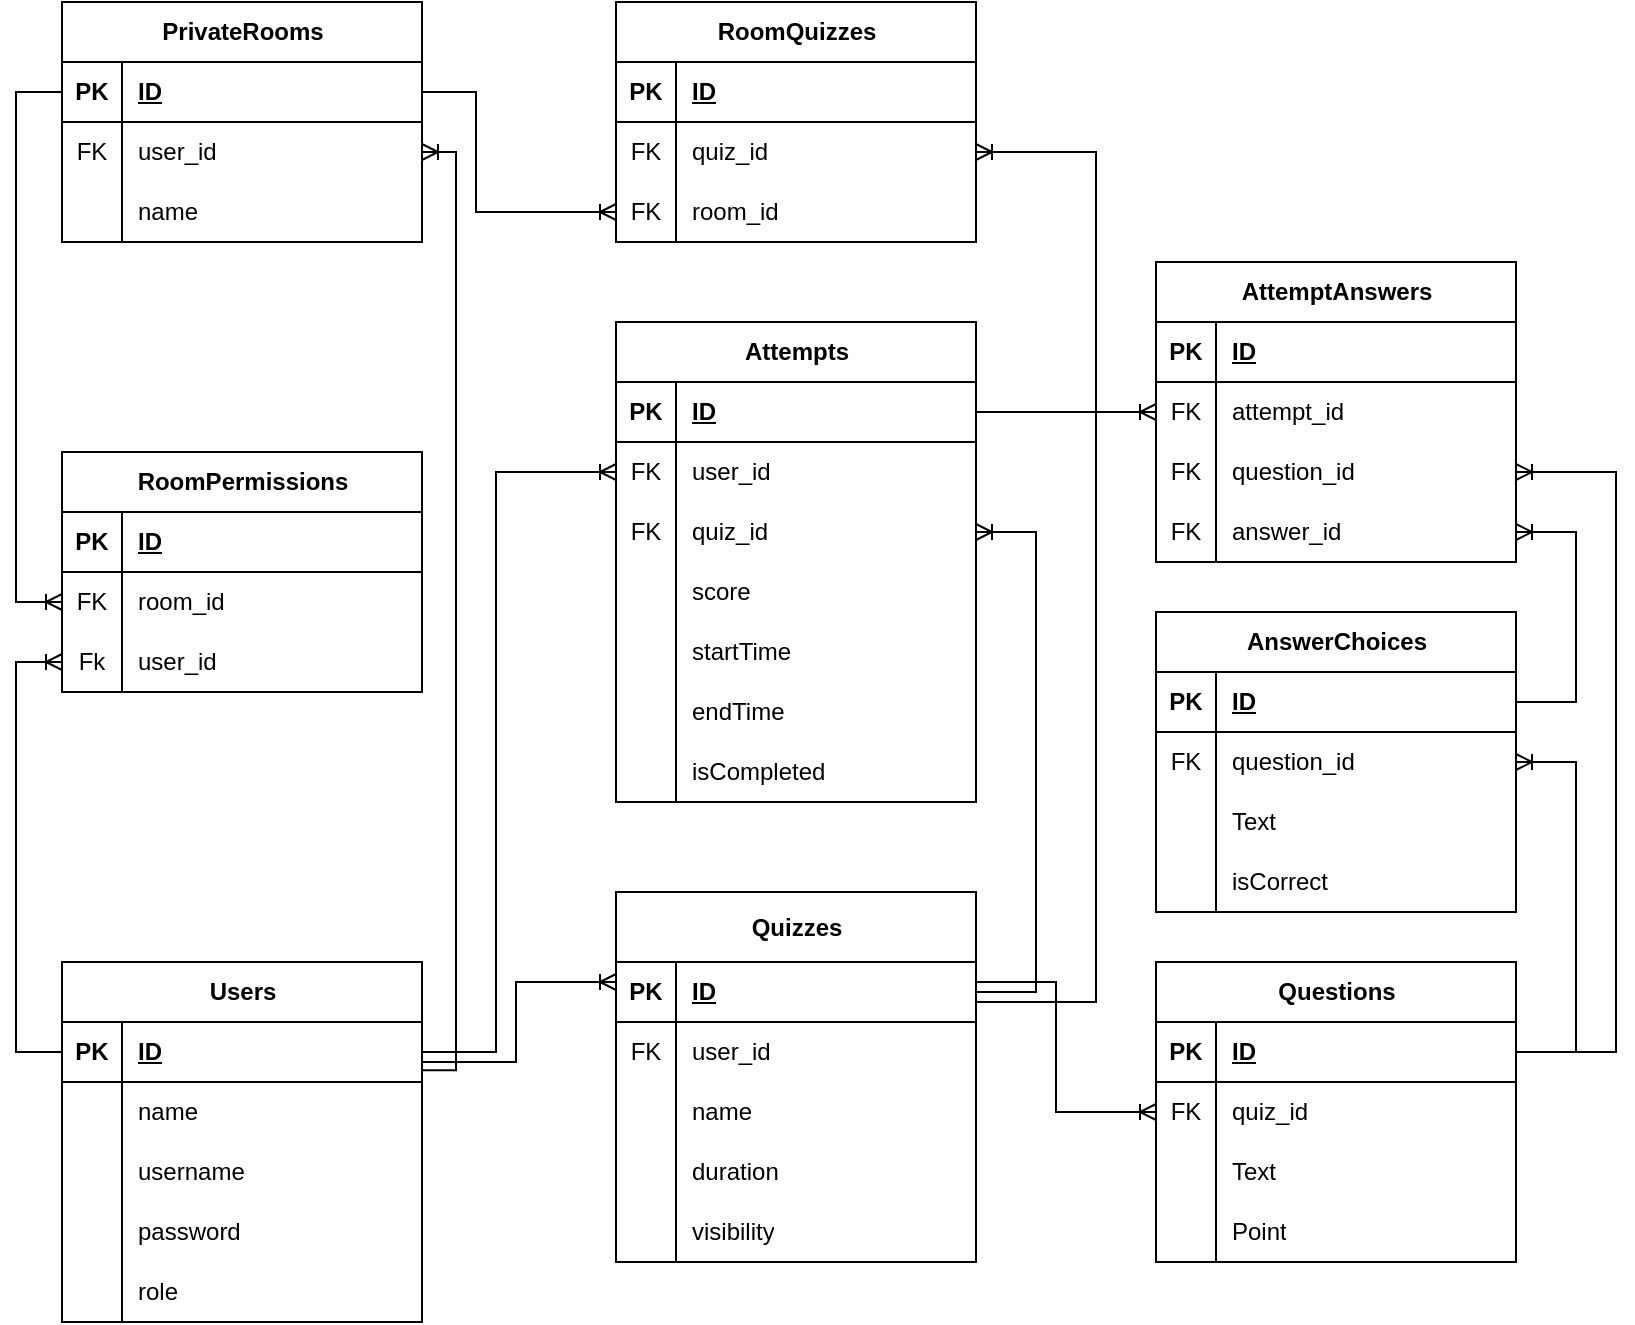<mxfile version="23.0.2" type="device" pages="2">
  <diagram name="ERD" id="4_trGBmFMJBd9TX4BweV">
    <mxGraphModel dx="1567" dy="732" grid="1" gridSize="10" guides="1" tooltips="1" connect="1" arrows="1" fold="1" page="1" pageScale="1" pageWidth="850" pageHeight="1100" math="0" shadow="0">
      <root>
        <mxCell id="0" />
        <mxCell id="1" parent="0" />
        <mxCell id="PG027wTDPnmSPkFJewwO-2" value="Questions" style="shape=table;startSize=30;container=1;collapsible=1;childLayout=tableLayout;fixedRows=1;rowLines=0;fontStyle=1;align=center;resizeLast=1;html=1;" parent="1" vertex="1">
          <mxGeometry x="600" y="670" width="180" height="150" as="geometry" />
        </mxCell>
        <mxCell id="PG027wTDPnmSPkFJewwO-3" value="" style="shape=tableRow;horizontal=0;startSize=0;swimlaneHead=0;swimlaneBody=0;fillColor=none;collapsible=0;dropTarget=0;points=[[0,0.5],[1,0.5]];portConstraint=eastwest;top=0;left=0;right=0;bottom=1;" parent="PG027wTDPnmSPkFJewwO-2" vertex="1">
          <mxGeometry y="30" width="180" height="30" as="geometry" />
        </mxCell>
        <mxCell id="PG027wTDPnmSPkFJewwO-4" value="PK" style="shape=partialRectangle;connectable=0;fillColor=none;top=0;left=0;bottom=0;right=0;fontStyle=1;overflow=hidden;whiteSpace=wrap;html=1;" parent="PG027wTDPnmSPkFJewwO-3" vertex="1">
          <mxGeometry width="30" height="30" as="geometry">
            <mxRectangle width="30" height="30" as="alternateBounds" />
          </mxGeometry>
        </mxCell>
        <mxCell id="PG027wTDPnmSPkFJewwO-5" value="ID" style="shape=partialRectangle;connectable=0;fillColor=none;top=0;left=0;bottom=0;right=0;align=left;spacingLeft=6;fontStyle=5;overflow=hidden;whiteSpace=wrap;html=1;" parent="PG027wTDPnmSPkFJewwO-3" vertex="1">
          <mxGeometry x="30" width="150" height="30" as="geometry">
            <mxRectangle width="150" height="30" as="alternateBounds" />
          </mxGeometry>
        </mxCell>
        <mxCell id="PG027wTDPnmSPkFJewwO-65" style="shape=tableRow;horizontal=0;startSize=0;swimlaneHead=0;swimlaneBody=0;fillColor=none;collapsible=0;dropTarget=0;points=[[0,0.5],[1,0.5]];portConstraint=eastwest;top=0;left=0;right=0;bottom=0;" parent="PG027wTDPnmSPkFJewwO-2" vertex="1">
          <mxGeometry y="60" width="180" height="30" as="geometry" />
        </mxCell>
        <mxCell id="PG027wTDPnmSPkFJewwO-66" value="FK" style="shape=partialRectangle;connectable=0;fillColor=none;top=0;left=0;bottom=0;right=0;editable=1;overflow=hidden;whiteSpace=wrap;html=1;" parent="PG027wTDPnmSPkFJewwO-65" vertex="1">
          <mxGeometry width="30" height="30" as="geometry">
            <mxRectangle width="30" height="30" as="alternateBounds" />
          </mxGeometry>
        </mxCell>
        <mxCell id="PG027wTDPnmSPkFJewwO-67" value="quiz_id" style="shape=partialRectangle;connectable=0;fillColor=none;top=0;left=0;bottom=0;right=0;align=left;spacingLeft=6;overflow=hidden;whiteSpace=wrap;html=1;" parent="PG027wTDPnmSPkFJewwO-65" vertex="1">
          <mxGeometry x="30" width="150" height="30" as="geometry">
            <mxRectangle width="150" height="30" as="alternateBounds" />
          </mxGeometry>
        </mxCell>
        <mxCell id="PG027wTDPnmSPkFJewwO-9" value="" style="shape=tableRow;horizontal=0;startSize=0;swimlaneHead=0;swimlaneBody=0;fillColor=none;collapsible=0;dropTarget=0;points=[[0,0.5],[1,0.5]];portConstraint=eastwest;top=0;left=0;right=0;bottom=0;" parent="PG027wTDPnmSPkFJewwO-2" vertex="1">
          <mxGeometry y="90" width="180" height="30" as="geometry" />
        </mxCell>
        <mxCell id="PG027wTDPnmSPkFJewwO-10" value="" style="shape=partialRectangle;connectable=0;fillColor=none;top=0;left=0;bottom=0;right=0;editable=1;overflow=hidden;whiteSpace=wrap;html=1;" parent="PG027wTDPnmSPkFJewwO-9" vertex="1">
          <mxGeometry width="30" height="30" as="geometry">
            <mxRectangle width="30" height="30" as="alternateBounds" />
          </mxGeometry>
        </mxCell>
        <mxCell id="PG027wTDPnmSPkFJewwO-11" value="Text" style="shape=partialRectangle;connectable=0;fillColor=none;top=0;left=0;bottom=0;right=0;align=left;spacingLeft=6;overflow=hidden;whiteSpace=wrap;html=1;" parent="PG027wTDPnmSPkFJewwO-9" vertex="1">
          <mxGeometry x="30" width="150" height="30" as="geometry">
            <mxRectangle width="150" height="30" as="alternateBounds" />
          </mxGeometry>
        </mxCell>
        <mxCell id="PG027wTDPnmSPkFJewwO-12" value="" style="shape=tableRow;horizontal=0;startSize=0;swimlaneHead=0;swimlaneBody=0;fillColor=none;collapsible=0;dropTarget=0;points=[[0,0.5],[1,0.5]];portConstraint=eastwest;top=0;left=0;right=0;bottom=0;" parent="PG027wTDPnmSPkFJewwO-2" vertex="1">
          <mxGeometry y="120" width="180" height="30" as="geometry" />
        </mxCell>
        <mxCell id="PG027wTDPnmSPkFJewwO-13" value="" style="shape=partialRectangle;connectable=0;fillColor=none;top=0;left=0;bottom=0;right=0;editable=1;overflow=hidden;whiteSpace=wrap;html=1;" parent="PG027wTDPnmSPkFJewwO-12" vertex="1">
          <mxGeometry width="30" height="30" as="geometry">
            <mxRectangle width="30" height="30" as="alternateBounds" />
          </mxGeometry>
        </mxCell>
        <mxCell id="PG027wTDPnmSPkFJewwO-14" value="Point" style="shape=partialRectangle;connectable=0;fillColor=none;top=0;left=0;bottom=0;right=0;align=left;spacingLeft=6;overflow=hidden;whiteSpace=wrap;html=1;" parent="PG027wTDPnmSPkFJewwO-12" vertex="1">
          <mxGeometry x="30" width="150" height="30" as="geometry">
            <mxRectangle width="150" height="30" as="alternateBounds" />
          </mxGeometry>
        </mxCell>
        <mxCell id="PG027wTDPnmSPkFJewwO-41" value="AnswerChoices" style="shape=table;startSize=30;container=1;collapsible=1;childLayout=tableLayout;fixedRows=1;rowLines=0;fontStyle=1;align=center;resizeLast=1;html=1;" parent="1" vertex="1">
          <mxGeometry x="600" y="495" width="180" height="150" as="geometry" />
        </mxCell>
        <mxCell id="PG027wTDPnmSPkFJewwO-42" value="" style="shape=tableRow;horizontal=0;startSize=0;swimlaneHead=0;swimlaneBody=0;fillColor=none;collapsible=0;dropTarget=0;points=[[0,0.5],[1,0.5]];portConstraint=eastwest;top=0;left=0;right=0;bottom=1;" parent="PG027wTDPnmSPkFJewwO-41" vertex="1">
          <mxGeometry y="30" width="180" height="30" as="geometry" />
        </mxCell>
        <mxCell id="PG027wTDPnmSPkFJewwO-43" value="PK" style="shape=partialRectangle;connectable=0;fillColor=none;top=0;left=0;bottom=0;right=0;fontStyle=1;overflow=hidden;whiteSpace=wrap;html=1;" parent="PG027wTDPnmSPkFJewwO-42" vertex="1">
          <mxGeometry width="30" height="30" as="geometry">
            <mxRectangle width="30" height="30" as="alternateBounds" />
          </mxGeometry>
        </mxCell>
        <mxCell id="PG027wTDPnmSPkFJewwO-44" value="ID" style="shape=partialRectangle;connectable=0;fillColor=none;top=0;left=0;bottom=0;right=0;align=left;spacingLeft=6;fontStyle=5;overflow=hidden;whiteSpace=wrap;html=1;" parent="PG027wTDPnmSPkFJewwO-42" vertex="1">
          <mxGeometry x="30" width="150" height="30" as="geometry">
            <mxRectangle width="150" height="30" as="alternateBounds" />
          </mxGeometry>
        </mxCell>
        <mxCell id="PG027wTDPnmSPkFJewwO-45" value="" style="shape=tableRow;horizontal=0;startSize=0;swimlaneHead=0;swimlaneBody=0;fillColor=none;collapsible=0;dropTarget=0;points=[[0,0.5],[1,0.5]];portConstraint=eastwest;top=0;left=0;right=0;bottom=0;" parent="PG027wTDPnmSPkFJewwO-41" vertex="1">
          <mxGeometry y="60" width="180" height="30" as="geometry" />
        </mxCell>
        <mxCell id="PG027wTDPnmSPkFJewwO-46" value="FK" style="shape=partialRectangle;connectable=0;fillColor=none;top=0;left=0;bottom=0;right=0;editable=1;overflow=hidden;whiteSpace=wrap;html=1;" parent="PG027wTDPnmSPkFJewwO-45" vertex="1">
          <mxGeometry width="30" height="30" as="geometry">
            <mxRectangle width="30" height="30" as="alternateBounds" />
          </mxGeometry>
        </mxCell>
        <mxCell id="PG027wTDPnmSPkFJewwO-47" value="question_id" style="shape=partialRectangle;connectable=0;fillColor=none;top=0;left=0;bottom=0;right=0;align=left;spacingLeft=6;overflow=hidden;whiteSpace=wrap;html=1;" parent="PG027wTDPnmSPkFJewwO-45" vertex="1">
          <mxGeometry x="30" width="150" height="30" as="geometry">
            <mxRectangle width="150" height="30" as="alternateBounds" />
          </mxGeometry>
        </mxCell>
        <mxCell id="PG027wTDPnmSPkFJewwO-49" style="shape=tableRow;horizontal=0;startSize=0;swimlaneHead=0;swimlaneBody=0;fillColor=none;collapsible=0;dropTarget=0;points=[[0,0.5],[1,0.5]];portConstraint=eastwest;top=0;left=0;right=0;bottom=0;" parent="PG027wTDPnmSPkFJewwO-41" vertex="1">
          <mxGeometry y="90" width="180" height="30" as="geometry" />
        </mxCell>
        <mxCell id="PG027wTDPnmSPkFJewwO-50" style="shape=partialRectangle;connectable=0;fillColor=none;top=0;left=0;bottom=0;right=0;editable=1;overflow=hidden;whiteSpace=wrap;html=1;" parent="PG027wTDPnmSPkFJewwO-49" vertex="1">
          <mxGeometry width="30" height="30" as="geometry">
            <mxRectangle width="30" height="30" as="alternateBounds" />
          </mxGeometry>
        </mxCell>
        <mxCell id="PG027wTDPnmSPkFJewwO-51" value="Text" style="shape=partialRectangle;connectable=0;fillColor=none;top=0;left=0;bottom=0;right=0;align=left;spacingLeft=6;overflow=hidden;whiteSpace=wrap;html=1;" parent="PG027wTDPnmSPkFJewwO-49" vertex="1">
          <mxGeometry x="30" width="150" height="30" as="geometry">
            <mxRectangle width="150" height="30" as="alternateBounds" />
          </mxGeometry>
        </mxCell>
        <mxCell id="o7ghzxlqncYxB-2X15R1-1" style="shape=tableRow;horizontal=0;startSize=0;swimlaneHead=0;swimlaneBody=0;fillColor=none;collapsible=0;dropTarget=0;points=[[0,0.5],[1,0.5]];portConstraint=eastwest;top=0;left=0;right=0;bottom=0;" parent="PG027wTDPnmSPkFJewwO-41" vertex="1">
          <mxGeometry y="120" width="180" height="30" as="geometry" />
        </mxCell>
        <mxCell id="o7ghzxlqncYxB-2X15R1-2" style="shape=partialRectangle;connectable=0;fillColor=none;top=0;left=0;bottom=0;right=0;editable=1;overflow=hidden;whiteSpace=wrap;html=1;" parent="o7ghzxlqncYxB-2X15R1-1" vertex="1">
          <mxGeometry width="30" height="30" as="geometry">
            <mxRectangle width="30" height="30" as="alternateBounds" />
          </mxGeometry>
        </mxCell>
        <mxCell id="o7ghzxlqncYxB-2X15R1-3" value="isCorrect" style="shape=partialRectangle;connectable=0;fillColor=none;top=0;left=0;bottom=0;right=0;align=left;spacingLeft=6;overflow=hidden;whiteSpace=wrap;html=1;" parent="o7ghzxlqncYxB-2X15R1-1" vertex="1">
          <mxGeometry x="30" width="150" height="30" as="geometry">
            <mxRectangle width="150" height="30" as="alternateBounds" />
          </mxGeometry>
        </mxCell>
        <mxCell id="PG027wTDPnmSPkFJewwO-52" value="Quizzes" style="shape=table;startSize=35;container=1;collapsible=1;childLayout=tableLayout;fixedRows=1;rowLines=0;fontStyle=1;align=center;resizeLast=1;html=1;" parent="1" vertex="1">
          <mxGeometry x="330" y="635" width="180" height="185" as="geometry" />
        </mxCell>
        <mxCell id="PG027wTDPnmSPkFJewwO-53" value="" style="shape=tableRow;horizontal=0;startSize=0;swimlaneHead=0;swimlaneBody=0;fillColor=none;collapsible=0;dropTarget=0;points=[[0,0.5],[1,0.5]];portConstraint=eastwest;top=0;left=0;right=0;bottom=1;" parent="PG027wTDPnmSPkFJewwO-52" vertex="1">
          <mxGeometry y="35" width="180" height="30" as="geometry" />
        </mxCell>
        <mxCell id="PG027wTDPnmSPkFJewwO-54" value="PK" style="shape=partialRectangle;connectable=0;fillColor=none;top=0;left=0;bottom=0;right=0;fontStyle=1;overflow=hidden;whiteSpace=wrap;html=1;" parent="PG027wTDPnmSPkFJewwO-53" vertex="1">
          <mxGeometry width="30" height="30" as="geometry">
            <mxRectangle width="30" height="30" as="alternateBounds" />
          </mxGeometry>
        </mxCell>
        <mxCell id="PG027wTDPnmSPkFJewwO-55" value="ID" style="shape=partialRectangle;connectable=0;fillColor=none;top=0;left=0;bottom=0;right=0;align=left;spacingLeft=6;fontStyle=5;overflow=hidden;whiteSpace=wrap;html=1;" parent="PG027wTDPnmSPkFJewwO-53" vertex="1">
          <mxGeometry x="30" width="150" height="30" as="geometry">
            <mxRectangle width="150" height="30" as="alternateBounds" />
          </mxGeometry>
        </mxCell>
        <mxCell id="PG027wTDPnmSPkFJewwO-88" style="shape=tableRow;horizontal=0;startSize=0;swimlaneHead=0;swimlaneBody=0;fillColor=none;collapsible=0;dropTarget=0;points=[[0,0.5],[1,0.5]];portConstraint=eastwest;top=0;left=0;right=0;bottom=0;" parent="PG027wTDPnmSPkFJewwO-52" vertex="1">
          <mxGeometry y="65" width="180" height="30" as="geometry" />
        </mxCell>
        <mxCell id="PG027wTDPnmSPkFJewwO-89" value="FK" style="shape=partialRectangle;connectable=0;fillColor=none;top=0;left=0;bottom=0;right=0;editable=1;overflow=hidden;whiteSpace=wrap;html=1;" parent="PG027wTDPnmSPkFJewwO-88" vertex="1">
          <mxGeometry width="30" height="30" as="geometry">
            <mxRectangle width="30" height="30" as="alternateBounds" />
          </mxGeometry>
        </mxCell>
        <mxCell id="PG027wTDPnmSPkFJewwO-90" value="user_id" style="shape=partialRectangle;connectable=0;fillColor=none;top=0;left=0;bottom=0;right=0;align=left;spacingLeft=6;overflow=hidden;whiteSpace=wrap;html=1;" parent="PG027wTDPnmSPkFJewwO-88" vertex="1">
          <mxGeometry x="30" width="150" height="30" as="geometry">
            <mxRectangle width="150" height="30" as="alternateBounds" />
          </mxGeometry>
        </mxCell>
        <mxCell id="PG027wTDPnmSPkFJewwO-59" value="" style="shape=tableRow;horizontal=0;startSize=0;swimlaneHead=0;swimlaneBody=0;fillColor=none;collapsible=0;dropTarget=0;points=[[0,0.5],[1,0.5]];portConstraint=eastwest;top=0;left=0;right=0;bottom=0;" parent="PG027wTDPnmSPkFJewwO-52" vertex="1">
          <mxGeometry y="95" width="180" height="30" as="geometry" />
        </mxCell>
        <mxCell id="PG027wTDPnmSPkFJewwO-60" value="" style="shape=partialRectangle;connectable=0;fillColor=none;top=0;left=0;bottom=0;right=0;editable=1;overflow=hidden;whiteSpace=wrap;html=1;" parent="PG027wTDPnmSPkFJewwO-59" vertex="1">
          <mxGeometry width="30" height="30" as="geometry">
            <mxRectangle width="30" height="30" as="alternateBounds" />
          </mxGeometry>
        </mxCell>
        <mxCell id="PG027wTDPnmSPkFJewwO-61" value="name" style="shape=partialRectangle;connectable=0;fillColor=none;top=0;left=0;bottom=0;right=0;align=left;spacingLeft=6;overflow=hidden;whiteSpace=wrap;html=1;" parent="PG027wTDPnmSPkFJewwO-59" vertex="1">
          <mxGeometry x="30" width="150" height="30" as="geometry">
            <mxRectangle width="150" height="30" as="alternateBounds" />
          </mxGeometry>
        </mxCell>
        <mxCell id="PG027wTDPnmSPkFJewwO-69" style="shape=tableRow;horizontal=0;startSize=0;swimlaneHead=0;swimlaneBody=0;fillColor=none;collapsible=0;dropTarget=0;points=[[0,0.5],[1,0.5]];portConstraint=eastwest;top=0;left=0;right=0;bottom=0;" parent="PG027wTDPnmSPkFJewwO-52" vertex="1">
          <mxGeometry y="125" width="180" height="30" as="geometry" />
        </mxCell>
        <mxCell id="PG027wTDPnmSPkFJewwO-70" style="shape=partialRectangle;connectable=0;fillColor=none;top=0;left=0;bottom=0;right=0;editable=1;overflow=hidden;whiteSpace=wrap;html=1;" parent="PG027wTDPnmSPkFJewwO-69" vertex="1">
          <mxGeometry width="30" height="30" as="geometry">
            <mxRectangle width="30" height="30" as="alternateBounds" />
          </mxGeometry>
        </mxCell>
        <mxCell id="PG027wTDPnmSPkFJewwO-71" value="duration" style="shape=partialRectangle;connectable=0;fillColor=none;top=0;left=0;bottom=0;right=0;align=left;spacingLeft=6;overflow=hidden;whiteSpace=wrap;html=1;" parent="PG027wTDPnmSPkFJewwO-69" vertex="1">
          <mxGeometry x="30" width="150" height="30" as="geometry">
            <mxRectangle width="150" height="30" as="alternateBounds" />
          </mxGeometry>
        </mxCell>
        <mxCell id="wqSzuaP2ND21MkHCSFPx-44" style="shape=tableRow;horizontal=0;startSize=0;swimlaneHead=0;swimlaneBody=0;fillColor=none;collapsible=0;dropTarget=0;points=[[0,0.5],[1,0.5]];portConstraint=eastwest;top=0;left=0;right=0;bottom=0;" parent="PG027wTDPnmSPkFJewwO-52" vertex="1">
          <mxGeometry y="155" width="180" height="30" as="geometry" />
        </mxCell>
        <mxCell id="wqSzuaP2ND21MkHCSFPx-45" style="shape=partialRectangle;connectable=0;fillColor=none;top=0;left=0;bottom=0;right=0;editable=1;overflow=hidden;whiteSpace=wrap;html=1;" parent="wqSzuaP2ND21MkHCSFPx-44" vertex="1">
          <mxGeometry width="30" height="30" as="geometry">
            <mxRectangle width="30" height="30" as="alternateBounds" />
          </mxGeometry>
        </mxCell>
        <mxCell id="wqSzuaP2ND21MkHCSFPx-46" value="visibility" style="shape=partialRectangle;connectable=0;fillColor=none;top=0;left=0;bottom=0;right=0;align=left;spacingLeft=6;overflow=hidden;whiteSpace=wrap;html=1;" parent="wqSzuaP2ND21MkHCSFPx-44" vertex="1">
          <mxGeometry x="30" width="150" height="30" as="geometry">
            <mxRectangle width="150" height="30" as="alternateBounds" />
          </mxGeometry>
        </mxCell>
        <mxCell id="PG027wTDPnmSPkFJewwO-75" value="Users" style="shape=table;startSize=30;container=1;collapsible=1;childLayout=tableLayout;fixedRows=1;rowLines=0;fontStyle=1;align=center;resizeLast=1;html=1;" parent="1" vertex="1">
          <mxGeometry x="53" y="670" width="180" height="180" as="geometry" />
        </mxCell>
        <mxCell id="PG027wTDPnmSPkFJewwO-76" value="" style="shape=tableRow;horizontal=0;startSize=0;swimlaneHead=0;swimlaneBody=0;fillColor=none;collapsible=0;dropTarget=0;points=[[0,0.5],[1,0.5]];portConstraint=eastwest;top=0;left=0;right=0;bottom=1;" parent="PG027wTDPnmSPkFJewwO-75" vertex="1">
          <mxGeometry y="30" width="180" height="30" as="geometry" />
        </mxCell>
        <mxCell id="PG027wTDPnmSPkFJewwO-77" value="PK" style="shape=partialRectangle;connectable=0;fillColor=none;top=0;left=0;bottom=0;right=0;fontStyle=1;overflow=hidden;whiteSpace=wrap;html=1;" parent="PG027wTDPnmSPkFJewwO-76" vertex="1">
          <mxGeometry width="30" height="30" as="geometry">
            <mxRectangle width="30" height="30" as="alternateBounds" />
          </mxGeometry>
        </mxCell>
        <mxCell id="PG027wTDPnmSPkFJewwO-78" value="ID" style="shape=partialRectangle;connectable=0;fillColor=none;top=0;left=0;bottom=0;right=0;align=left;spacingLeft=6;fontStyle=5;overflow=hidden;whiteSpace=wrap;html=1;" parent="PG027wTDPnmSPkFJewwO-76" vertex="1">
          <mxGeometry x="30" width="150" height="30" as="geometry">
            <mxRectangle width="150" height="30" as="alternateBounds" />
          </mxGeometry>
        </mxCell>
        <mxCell id="PG027wTDPnmSPkFJewwO-79" value="" style="shape=tableRow;horizontal=0;startSize=0;swimlaneHead=0;swimlaneBody=0;fillColor=none;collapsible=0;dropTarget=0;points=[[0,0.5],[1,0.5]];portConstraint=eastwest;top=0;left=0;right=0;bottom=0;" parent="PG027wTDPnmSPkFJewwO-75" vertex="1">
          <mxGeometry y="60" width="180" height="30" as="geometry" />
        </mxCell>
        <mxCell id="PG027wTDPnmSPkFJewwO-80" value="" style="shape=partialRectangle;connectable=0;fillColor=none;top=0;left=0;bottom=0;right=0;editable=1;overflow=hidden;whiteSpace=wrap;html=1;" parent="PG027wTDPnmSPkFJewwO-79" vertex="1">
          <mxGeometry width="30" height="30" as="geometry">
            <mxRectangle width="30" height="30" as="alternateBounds" />
          </mxGeometry>
        </mxCell>
        <mxCell id="PG027wTDPnmSPkFJewwO-81" value="name" style="shape=partialRectangle;connectable=0;fillColor=none;top=0;left=0;bottom=0;right=0;align=left;spacingLeft=6;overflow=hidden;whiteSpace=wrap;html=1;" parent="PG027wTDPnmSPkFJewwO-79" vertex="1">
          <mxGeometry x="30" width="150" height="30" as="geometry">
            <mxRectangle width="150" height="30" as="alternateBounds" />
          </mxGeometry>
        </mxCell>
        <mxCell id="VCCkcBzk7tVHXrvjfpM4-4" style="shape=tableRow;horizontal=0;startSize=0;swimlaneHead=0;swimlaneBody=0;fillColor=none;collapsible=0;dropTarget=0;points=[[0,0.5],[1,0.5]];portConstraint=eastwest;top=0;left=0;right=0;bottom=0;" parent="PG027wTDPnmSPkFJewwO-75" vertex="1">
          <mxGeometry y="90" width="180" height="30" as="geometry" />
        </mxCell>
        <mxCell id="VCCkcBzk7tVHXrvjfpM4-5" style="shape=partialRectangle;connectable=0;fillColor=none;top=0;left=0;bottom=0;right=0;editable=1;overflow=hidden;whiteSpace=wrap;html=1;" parent="VCCkcBzk7tVHXrvjfpM4-4" vertex="1">
          <mxGeometry width="30" height="30" as="geometry">
            <mxRectangle width="30" height="30" as="alternateBounds" />
          </mxGeometry>
        </mxCell>
        <mxCell id="VCCkcBzk7tVHXrvjfpM4-6" value="username" style="shape=partialRectangle;connectable=0;fillColor=none;top=0;left=0;bottom=0;right=0;align=left;spacingLeft=6;overflow=hidden;whiteSpace=wrap;html=1;" parent="VCCkcBzk7tVHXrvjfpM4-4" vertex="1">
          <mxGeometry x="30" width="150" height="30" as="geometry">
            <mxRectangle width="150" height="30" as="alternateBounds" />
          </mxGeometry>
        </mxCell>
        <mxCell id="VCCkcBzk7tVHXrvjfpM4-1" style="shape=tableRow;horizontal=0;startSize=0;swimlaneHead=0;swimlaneBody=0;fillColor=none;collapsible=0;dropTarget=0;points=[[0,0.5],[1,0.5]];portConstraint=eastwest;top=0;left=0;right=0;bottom=0;" parent="PG027wTDPnmSPkFJewwO-75" vertex="1">
          <mxGeometry y="120" width="180" height="30" as="geometry" />
        </mxCell>
        <mxCell id="VCCkcBzk7tVHXrvjfpM4-2" style="shape=partialRectangle;connectable=0;fillColor=none;top=0;left=0;bottom=0;right=0;editable=1;overflow=hidden;whiteSpace=wrap;html=1;" parent="VCCkcBzk7tVHXrvjfpM4-1" vertex="1">
          <mxGeometry width="30" height="30" as="geometry">
            <mxRectangle width="30" height="30" as="alternateBounds" />
          </mxGeometry>
        </mxCell>
        <mxCell id="VCCkcBzk7tVHXrvjfpM4-3" value="password" style="shape=partialRectangle;connectable=0;fillColor=none;top=0;left=0;bottom=0;right=0;align=left;spacingLeft=6;overflow=hidden;whiteSpace=wrap;html=1;" parent="VCCkcBzk7tVHXrvjfpM4-1" vertex="1">
          <mxGeometry x="30" width="150" height="30" as="geometry">
            <mxRectangle width="150" height="30" as="alternateBounds" />
          </mxGeometry>
        </mxCell>
        <mxCell id="wqSzuaP2ND21MkHCSFPx-41" style="shape=tableRow;horizontal=0;startSize=0;swimlaneHead=0;swimlaneBody=0;fillColor=none;collapsible=0;dropTarget=0;points=[[0,0.5],[1,0.5]];portConstraint=eastwest;top=0;left=0;right=0;bottom=0;" parent="PG027wTDPnmSPkFJewwO-75" vertex="1">
          <mxGeometry y="150" width="180" height="30" as="geometry" />
        </mxCell>
        <mxCell id="wqSzuaP2ND21MkHCSFPx-42" style="shape=partialRectangle;connectable=0;fillColor=none;top=0;left=0;bottom=0;right=0;editable=1;overflow=hidden;whiteSpace=wrap;html=1;" parent="wqSzuaP2ND21MkHCSFPx-41" vertex="1">
          <mxGeometry width="30" height="30" as="geometry">
            <mxRectangle width="30" height="30" as="alternateBounds" />
          </mxGeometry>
        </mxCell>
        <mxCell id="wqSzuaP2ND21MkHCSFPx-43" value="role" style="shape=partialRectangle;connectable=0;fillColor=none;top=0;left=0;bottom=0;right=0;align=left;spacingLeft=6;overflow=hidden;whiteSpace=wrap;html=1;" parent="wqSzuaP2ND21MkHCSFPx-41" vertex="1">
          <mxGeometry x="30" width="150" height="30" as="geometry">
            <mxRectangle width="150" height="30" as="alternateBounds" />
          </mxGeometry>
        </mxCell>
        <mxCell id="PG027wTDPnmSPkFJewwO-94" value="" style="edgeStyle=orthogonalEdgeStyle;fontSize=12;html=1;endArrow=ERoneToMany;rounded=0;exitX=1;exitY=0.5;exitDx=0;exitDy=0;" parent="1" source="PG027wTDPnmSPkFJewwO-76" edge="1">
          <mxGeometry width="100" height="100" relative="1" as="geometry">
            <mxPoint x="290" y="530" as="sourcePoint" />
            <mxPoint x="330" y="680" as="targetPoint" />
            <Array as="points">
              <mxPoint x="233" y="720" />
              <mxPoint x="280" y="720" />
              <mxPoint x="280" y="680" />
            </Array>
          </mxGeometry>
        </mxCell>
        <mxCell id="PG027wTDPnmSPkFJewwO-95" value="" style="edgeStyle=entityRelationEdgeStyle;fontSize=12;html=1;endArrow=ERoneToMany;rounded=0;entryX=1;entryY=0.5;entryDx=0;entryDy=0;exitX=1;exitY=0.5;exitDx=0;exitDy=0;" parent="1" source="PG027wTDPnmSPkFJewwO-3" target="PG027wTDPnmSPkFJewwO-45" edge="1">
          <mxGeometry width="100" height="100" relative="1" as="geometry">
            <mxPoint x="573" y="430" as="sourcePoint" />
            <mxPoint x="493" y="320" as="targetPoint" />
            <Array as="points">
              <mxPoint x="813" y="500" />
            </Array>
          </mxGeometry>
        </mxCell>
        <mxCell id="PG027wTDPnmSPkFJewwO-97" value="" style="edgeStyle=orthogonalEdgeStyle;fontSize=12;html=1;endArrow=ERoneToMany;rounded=0;entryX=0;entryY=0.5;entryDx=0;entryDy=0;exitX=1;exitY=0.5;exitDx=0;exitDy=0;" parent="1" source="PG027wTDPnmSPkFJewwO-53" target="PG027wTDPnmSPkFJewwO-65" edge="1">
          <mxGeometry width="100" height="100" relative="1" as="geometry">
            <mxPoint x="453" y="510" as="sourcePoint" />
            <mxPoint x="553" y="410" as="targetPoint" />
            <Array as="points">
              <mxPoint x="510" y="680" />
              <mxPoint x="550" y="680" />
              <mxPoint x="550" y="745" />
            </Array>
          </mxGeometry>
        </mxCell>
        <mxCell id="wqSzuaP2ND21MkHCSFPx-2" value="Attempts" style="shape=table;startSize=30;container=1;collapsible=1;childLayout=tableLayout;fixedRows=1;rowLines=0;fontStyle=1;align=center;resizeLast=1;html=1;" parent="1" vertex="1">
          <mxGeometry x="330" y="350" width="180" height="240" as="geometry" />
        </mxCell>
        <mxCell id="wqSzuaP2ND21MkHCSFPx-3" value="" style="shape=tableRow;horizontal=0;startSize=0;swimlaneHead=0;swimlaneBody=0;fillColor=none;collapsible=0;dropTarget=0;points=[[0,0.5],[1,0.5]];portConstraint=eastwest;top=0;left=0;right=0;bottom=1;" parent="wqSzuaP2ND21MkHCSFPx-2" vertex="1">
          <mxGeometry y="30" width="180" height="30" as="geometry" />
        </mxCell>
        <mxCell id="wqSzuaP2ND21MkHCSFPx-4" value="PK" style="shape=partialRectangle;connectable=0;fillColor=none;top=0;left=0;bottom=0;right=0;fontStyle=1;overflow=hidden;whiteSpace=wrap;html=1;" parent="wqSzuaP2ND21MkHCSFPx-3" vertex="1">
          <mxGeometry width="30" height="30" as="geometry">
            <mxRectangle width="30" height="30" as="alternateBounds" />
          </mxGeometry>
        </mxCell>
        <mxCell id="wqSzuaP2ND21MkHCSFPx-5" value="ID" style="shape=partialRectangle;connectable=0;fillColor=none;top=0;left=0;bottom=0;right=0;align=left;spacingLeft=6;fontStyle=5;overflow=hidden;whiteSpace=wrap;html=1;" parent="wqSzuaP2ND21MkHCSFPx-3" vertex="1">
          <mxGeometry x="30" width="150" height="30" as="geometry">
            <mxRectangle width="150" height="30" as="alternateBounds" />
          </mxGeometry>
        </mxCell>
        <mxCell id="wqSzuaP2ND21MkHCSFPx-6" style="shape=tableRow;horizontal=0;startSize=0;swimlaneHead=0;swimlaneBody=0;fillColor=none;collapsible=0;dropTarget=0;points=[[0,0.5],[1,0.5]];portConstraint=eastwest;top=0;left=0;right=0;bottom=0;" parent="wqSzuaP2ND21MkHCSFPx-2" vertex="1">
          <mxGeometry y="60" width="180" height="30" as="geometry" />
        </mxCell>
        <mxCell id="wqSzuaP2ND21MkHCSFPx-7" value="FK" style="shape=partialRectangle;connectable=0;fillColor=none;top=0;left=0;bottom=0;right=0;editable=1;overflow=hidden;whiteSpace=wrap;html=1;" parent="wqSzuaP2ND21MkHCSFPx-6" vertex="1">
          <mxGeometry width="30" height="30" as="geometry">
            <mxRectangle width="30" height="30" as="alternateBounds" />
          </mxGeometry>
        </mxCell>
        <mxCell id="wqSzuaP2ND21MkHCSFPx-8" value="user_id" style="shape=partialRectangle;connectable=0;fillColor=none;top=0;left=0;bottom=0;right=0;align=left;spacingLeft=6;overflow=hidden;whiteSpace=wrap;html=1;" parent="wqSzuaP2ND21MkHCSFPx-6" vertex="1">
          <mxGeometry x="30" width="150" height="30" as="geometry">
            <mxRectangle width="150" height="30" as="alternateBounds" />
          </mxGeometry>
        </mxCell>
        <mxCell id="wqSzuaP2ND21MkHCSFPx-9" value="" style="shape=tableRow;horizontal=0;startSize=0;swimlaneHead=0;swimlaneBody=0;fillColor=none;collapsible=0;dropTarget=0;points=[[0,0.5],[1,0.5]];portConstraint=eastwest;top=0;left=0;right=0;bottom=0;" parent="wqSzuaP2ND21MkHCSFPx-2" vertex="1">
          <mxGeometry y="90" width="180" height="30" as="geometry" />
        </mxCell>
        <mxCell id="wqSzuaP2ND21MkHCSFPx-10" value="FK" style="shape=partialRectangle;connectable=0;fillColor=none;top=0;left=0;bottom=0;right=0;editable=1;overflow=hidden;whiteSpace=wrap;html=1;" parent="wqSzuaP2ND21MkHCSFPx-9" vertex="1">
          <mxGeometry width="30" height="30" as="geometry">
            <mxRectangle width="30" height="30" as="alternateBounds" />
          </mxGeometry>
        </mxCell>
        <mxCell id="wqSzuaP2ND21MkHCSFPx-11" value="quiz_id" style="shape=partialRectangle;connectable=0;fillColor=none;top=0;left=0;bottom=0;right=0;align=left;spacingLeft=6;overflow=hidden;whiteSpace=wrap;html=1;" parent="wqSzuaP2ND21MkHCSFPx-9" vertex="1">
          <mxGeometry x="30" width="150" height="30" as="geometry">
            <mxRectangle width="150" height="30" as="alternateBounds" />
          </mxGeometry>
        </mxCell>
        <mxCell id="wqSzuaP2ND21MkHCSFPx-12" style="shape=tableRow;horizontal=0;startSize=0;swimlaneHead=0;swimlaneBody=0;fillColor=none;collapsible=0;dropTarget=0;points=[[0,0.5],[1,0.5]];portConstraint=eastwest;top=0;left=0;right=0;bottom=0;" parent="wqSzuaP2ND21MkHCSFPx-2" vertex="1">
          <mxGeometry y="120" width="180" height="30" as="geometry" />
        </mxCell>
        <mxCell id="wqSzuaP2ND21MkHCSFPx-13" style="shape=partialRectangle;connectable=0;fillColor=none;top=0;left=0;bottom=0;right=0;editable=1;overflow=hidden;whiteSpace=wrap;html=1;" parent="wqSzuaP2ND21MkHCSFPx-12" vertex="1">
          <mxGeometry width="30" height="30" as="geometry">
            <mxRectangle width="30" height="30" as="alternateBounds" />
          </mxGeometry>
        </mxCell>
        <mxCell id="wqSzuaP2ND21MkHCSFPx-14" value="score" style="shape=partialRectangle;connectable=0;fillColor=none;top=0;left=0;bottom=0;right=0;align=left;spacingLeft=6;overflow=hidden;whiteSpace=wrap;html=1;" parent="wqSzuaP2ND21MkHCSFPx-12" vertex="1">
          <mxGeometry x="30" width="150" height="30" as="geometry">
            <mxRectangle width="150" height="30" as="alternateBounds" />
          </mxGeometry>
        </mxCell>
        <mxCell id="pUQoT1jC0vJkkpCxBT58-7" style="shape=tableRow;horizontal=0;startSize=0;swimlaneHead=0;swimlaneBody=0;fillColor=none;collapsible=0;dropTarget=0;points=[[0,0.5],[1,0.5]];portConstraint=eastwest;top=0;left=0;right=0;bottom=0;" vertex="1" parent="wqSzuaP2ND21MkHCSFPx-2">
          <mxGeometry y="150" width="180" height="30" as="geometry" />
        </mxCell>
        <mxCell id="pUQoT1jC0vJkkpCxBT58-8" style="shape=partialRectangle;connectable=0;fillColor=none;top=0;left=0;bottom=0;right=0;editable=1;overflow=hidden;whiteSpace=wrap;html=1;" vertex="1" parent="pUQoT1jC0vJkkpCxBT58-7">
          <mxGeometry width="30" height="30" as="geometry">
            <mxRectangle width="30" height="30" as="alternateBounds" />
          </mxGeometry>
        </mxCell>
        <mxCell id="pUQoT1jC0vJkkpCxBT58-9" value="startTime" style="shape=partialRectangle;connectable=0;fillColor=none;top=0;left=0;bottom=0;right=0;align=left;spacingLeft=6;overflow=hidden;whiteSpace=wrap;html=1;" vertex="1" parent="pUQoT1jC0vJkkpCxBT58-7">
          <mxGeometry x="30" width="150" height="30" as="geometry">
            <mxRectangle width="150" height="30" as="alternateBounds" />
          </mxGeometry>
        </mxCell>
        <mxCell id="pUQoT1jC0vJkkpCxBT58-1" style="shape=tableRow;horizontal=0;startSize=0;swimlaneHead=0;swimlaneBody=0;fillColor=none;collapsible=0;dropTarget=0;points=[[0,0.5],[1,0.5]];portConstraint=eastwest;top=0;left=0;right=0;bottom=0;" vertex="1" parent="wqSzuaP2ND21MkHCSFPx-2">
          <mxGeometry y="180" width="180" height="30" as="geometry" />
        </mxCell>
        <mxCell id="pUQoT1jC0vJkkpCxBT58-2" style="shape=partialRectangle;connectable=0;fillColor=none;top=0;left=0;bottom=0;right=0;editable=1;overflow=hidden;whiteSpace=wrap;html=1;" vertex="1" parent="pUQoT1jC0vJkkpCxBT58-1">
          <mxGeometry width="30" height="30" as="geometry">
            <mxRectangle width="30" height="30" as="alternateBounds" />
          </mxGeometry>
        </mxCell>
        <mxCell id="pUQoT1jC0vJkkpCxBT58-3" value="endTime" style="shape=partialRectangle;connectable=0;fillColor=none;top=0;left=0;bottom=0;right=0;align=left;spacingLeft=6;overflow=hidden;whiteSpace=wrap;html=1;" vertex="1" parent="pUQoT1jC0vJkkpCxBT58-1">
          <mxGeometry x="30" width="150" height="30" as="geometry">
            <mxRectangle width="150" height="30" as="alternateBounds" />
          </mxGeometry>
        </mxCell>
        <mxCell id="pUQoT1jC0vJkkpCxBT58-4" style="shape=tableRow;horizontal=0;startSize=0;swimlaneHead=0;swimlaneBody=0;fillColor=none;collapsible=0;dropTarget=0;points=[[0,0.5],[1,0.5]];portConstraint=eastwest;top=0;left=0;right=0;bottom=0;" vertex="1" parent="wqSzuaP2ND21MkHCSFPx-2">
          <mxGeometry y="210" width="180" height="30" as="geometry" />
        </mxCell>
        <mxCell id="pUQoT1jC0vJkkpCxBT58-5" style="shape=partialRectangle;connectable=0;fillColor=none;top=0;left=0;bottom=0;right=0;editable=1;overflow=hidden;whiteSpace=wrap;html=1;" vertex="1" parent="pUQoT1jC0vJkkpCxBT58-4">
          <mxGeometry width="30" height="30" as="geometry">
            <mxRectangle width="30" height="30" as="alternateBounds" />
          </mxGeometry>
        </mxCell>
        <mxCell id="pUQoT1jC0vJkkpCxBT58-6" value="isCompleted" style="shape=partialRectangle;connectable=0;fillColor=none;top=0;left=0;bottom=0;right=0;align=left;spacingLeft=6;overflow=hidden;whiteSpace=wrap;html=1;" vertex="1" parent="pUQoT1jC0vJkkpCxBT58-4">
          <mxGeometry x="30" width="150" height="30" as="geometry">
            <mxRectangle width="150" height="30" as="alternateBounds" />
          </mxGeometry>
        </mxCell>
        <mxCell id="wqSzuaP2ND21MkHCSFPx-69" value="" style="edgeStyle=orthogonalEdgeStyle;fontSize=12;html=1;endArrow=ERoneToMany;rounded=0;entryX=0;entryY=0.5;entryDx=0;entryDy=0;exitX=1;exitY=0.152;exitDx=0;exitDy=0;exitPerimeter=0;" parent="1" source="PG027wTDPnmSPkFJewwO-76" target="wqSzuaP2ND21MkHCSFPx-6" edge="1">
          <mxGeometry width="100" height="100" relative="1" as="geometry">
            <mxPoint x="260" y="570" as="sourcePoint" />
            <mxPoint x="433" y="635" as="targetPoint" />
            <Array as="points">
              <mxPoint x="233" y="715" />
              <mxPoint x="270" y="715" />
              <mxPoint x="270" y="425" />
            </Array>
          </mxGeometry>
        </mxCell>
        <mxCell id="wqSzuaP2ND21MkHCSFPx-70" value="" style="edgeStyle=orthogonalEdgeStyle;fontSize=12;html=1;endArrow=ERoneToMany;rounded=0;entryX=1;entryY=0.5;entryDx=0;entryDy=0;" parent="1" source="PG027wTDPnmSPkFJewwO-53" target="wqSzuaP2ND21MkHCSFPx-9" edge="1">
          <mxGeometry width="100" height="100" relative="1" as="geometry">
            <mxPoint x="530" y="650" as="sourcePoint" />
            <mxPoint x="363" y="730" as="targetPoint" />
            <Array as="points">
              <mxPoint x="540" y="685" />
              <mxPoint x="540" y="455" />
            </Array>
          </mxGeometry>
        </mxCell>
        <mxCell id="SmfEf3NmBeTHbilURthP-1" value="RoomPermissions" style="shape=table;startSize=30;container=1;collapsible=1;childLayout=tableLayout;fixedRows=1;rowLines=0;fontStyle=1;align=center;resizeLast=1;html=1;" parent="1" vertex="1">
          <mxGeometry x="53" y="415" width="180" height="120" as="geometry" />
        </mxCell>
        <mxCell id="SmfEf3NmBeTHbilURthP-63" value="" style="shape=tableRow;horizontal=0;startSize=0;swimlaneHead=0;swimlaneBody=0;fillColor=none;collapsible=0;dropTarget=0;points=[[0,0.5],[1,0.5]];portConstraint=eastwest;top=0;left=0;right=0;bottom=1;" parent="SmfEf3NmBeTHbilURthP-1" vertex="1">
          <mxGeometry y="30" width="180" height="30" as="geometry" />
        </mxCell>
        <mxCell id="SmfEf3NmBeTHbilURthP-64" value="PK" style="shape=partialRectangle;connectable=0;fillColor=none;top=0;left=0;bottom=0;right=0;fontStyle=1;overflow=hidden;whiteSpace=wrap;html=1;" parent="SmfEf3NmBeTHbilURthP-63" vertex="1">
          <mxGeometry width="30" height="30" as="geometry">
            <mxRectangle width="30" height="30" as="alternateBounds" />
          </mxGeometry>
        </mxCell>
        <mxCell id="SmfEf3NmBeTHbilURthP-65" value="ID" style="shape=partialRectangle;connectable=0;fillColor=none;top=0;left=0;bottom=0;right=0;align=left;spacingLeft=6;fontStyle=5;overflow=hidden;whiteSpace=wrap;html=1;" parent="SmfEf3NmBeTHbilURthP-63" vertex="1">
          <mxGeometry x="30" width="150" height="30" as="geometry">
            <mxRectangle width="150" height="30" as="alternateBounds" />
          </mxGeometry>
        </mxCell>
        <mxCell id="SmfEf3NmBeTHbilURthP-5" value="" style="shape=tableRow;horizontal=0;startSize=0;swimlaneHead=0;swimlaneBody=0;fillColor=none;collapsible=0;dropTarget=0;points=[[0,0.5],[1,0.5]];portConstraint=eastwest;top=0;left=0;right=0;bottom=0;" parent="SmfEf3NmBeTHbilURthP-1" vertex="1">
          <mxGeometry y="60" width="180" height="30" as="geometry" />
        </mxCell>
        <mxCell id="SmfEf3NmBeTHbilURthP-6" value="FK" style="shape=partialRectangle;connectable=0;fillColor=none;top=0;left=0;bottom=0;right=0;editable=1;overflow=hidden;whiteSpace=wrap;html=1;" parent="SmfEf3NmBeTHbilURthP-5" vertex="1">
          <mxGeometry width="30" height="30" as="geometry">
            <mxRectangle width="30" height="30" as="alternateBounds" />
          </mxGeometry>
        </mxCell>
        <mxCell id="SmfEf3NmBeTHbilURthP-7" value="room_id" style="shape=partialRectangle;connectable=0;fillColor=none;top=0;left=0;bottom=0;right=0;align=left;spacingLeft=6;overflow=hidden;whiteSpace=wrap;html=1;" parent="SmfEf3NmBeTHbilURthP-5" vertex="1">
          <mxGeometry x="30" width="150" height="30" as="geometry">
            <mxRectangle width="150" height="30" as="alternateBounds" />
          </mxGeometry>
        </mxCell>
        <mxCell id="SmfEf3NmBeTHbilURthP-38" style="shape=tableRow;horizontal=0;startSize=0;swimlaneHead=0;swimlaneBody=0;fillColor=none;collapsible=0;dropTarget=0;points=[[0,0.5],[1,0.5]];portConstraint=eastwest;top=0;left=0;right=0;bottom=0;" parent="SmfEf3NmBeTHbilURthP-1" vertex="1">
          <mxGeometry y="90" width="180" height="30" as="geometry" />
        </mxCell>
        <mxCell id="SmfEf3NmBeTHbilURthP-39" value="Fk" style="shape=partialRectangle;connectable=0;fillColor=none;top=0;left=0;bottom=0;right=0;editable=1;overflow=hidden;whiteSpace=wrap;html=1;" parent="SmfEf3NmBeTHbilURthP-38" vertex="1">
          <mxGeometry width="30" height="30" as="geometry">
            <mxRectangle width="30" height="30" as="alternateBounds" />
          </mxGeometry>
        </mxCell>
        <mxCell id="SmfEf3NmBeTHbilURthP-40" value="user_id" style="shape=partialRectangle;connectable=0;fillColor=none;top=0;left=0;bottom=0;right=0;align=left;spacingLeft=6;overflow=hidden;whiteSpace=wrap;html=1;" parent="SmfEf3NmBeTHbilURthP-38" vertex="1">
          <mxGeometry x="30" width="150" height="30" as="geometry">
            <mxRectangle width="150" height="30" as="alternateBounds" />
          </mxGeometry>
        </mxCell>
        <mxCell id="SmfEf3NmBeTHbilURthP-27" value="RoomQuizzes" style="shape=table;startSize=30;container=1;collapsible=1;childLayout=tableLayout;fixedRows=1;rowLines=0;fontStyle=1;align=center;resizeLast=1;html=1;" parent="1" vertex="1">
          <mxGeometry x="330" y="190" width="180" height="120" as="geometry" />
        </mxCell>
        <mxCell id="SmfEf3NmBeTHbilURthP-28" value="" style="shape=tableRow;horizontal=0;startSize=0;swimlaneHead=0;swimlaneBody=0;fillColor=none;collapsible=0;dropTarget=0;points=[[0,0.5],[1,0.5]];portConstraint=eastwest;top=0;left=0;right=0;bottom=1;" parent="SmfEf3NmBeTHbilURthP-27" vertex="1">
          <mxGeometry y="30" width="180" height="30" as="geometry" />
        </mxCell>
        <mxCell id="SmfEf3NmBeTHbilURthP-29" value="PK" style="shape=partialRectangle;connectable=0;fillColor=none;top=0;left=0;bottom=0;right=0;fontStyle=1;overflow=hidden;whiteSpace=wrap;html=1;" parent="SmfEf3NmBeTHbilURthP-28" vertex="1">
          <mxGeometry width="30" height="30" as="geometry">
            <mxRectangle width="30" height="30" as="alternateBounds" />
          </mxGeometry>
        </mxCell>
        <mxCell id="SmfEf3NmBeTHbilURthP-30" value="ID" style="shape=partialRectangle;connectable=0;fillColor=none;top=0;left=0;bottom=0;right=0;align=left;spacingLeft=6;fontStyle=5;overflow=hidden;whiteSpace=wrap;html=1;" parent="SmfEf3NmBeTHbilURthP-28" vertex="1">
          <mxGeometry x="30" width="150" height="30" as="geometry">
            <mxRectangle width="150" height="30" as="alternateBounds" />
          </mxGeometry>
        </mxCell>
        <mxCell id="SmfEf3NmBeTHbilURthP-31" value="" style="shape=tableRow;horizontal=0;startSize=0;swimlaneHead=0;swimlaneBody=0;fillColor=none;collapsible=0;dropTarget=0;points=[[0,0.5],[1,0.5]];portConstraint=eastwest;top=0;left=0;right=0;bottom=0;" parent="SmfEf3NmBeTHbilURthP-27" vertex="1">
          <mxGeometry y="60" width="180" height="30" as="geometry" />
        </mxCell>
        <mxCell id="SmfEf3NmBeTHbilURthP-32" value="FK" style="shape=partialRectangle;connectable=0;fillColor=none;top=0;left=0;bottom=0;right=0;editable=1;overflow=hidden;whiteSpace=wrap;html=1;" parent="SmfEf3NmBeTHbilURthP-31" vertex="1">
          <mxGeometry width="30" height="30" as="geometry">
            <mxRectangle width="30" height="30" as="alternateBounds" />
          </mxGeometry>
        </mxCell>
        <mxCell id="SmfEf3NmBeTHbilURthP-33" value="quiz_id" style="shape=partialRectangle;connectable=0;fillColor=none;top=0;left=0;bottom=0;right=0;align=left;spacingLeft=6;overflow=hidden;whiteSpace=wrap;html=1;" parent="SmfEf3NmBeTHbilURthP-31" vertex="1">
          <mxGeometry x="30" width="150" height="30" as="geometry">
            <mxRectangle width="150" height="30" as="alternateBounds" />
          </mxGeometry>
        </mxCell>
        <mxCell id="SmfEf3NmBeTHbilURthP-59" style="shape=tableRow;horizontal=0;startSize=0;swimlaneHead=0;swimlaneBody=0;fillColor=none;collapsible=0;dropTarget=0;points=[[0,0.5],[1,0.5]];portConstraint=eastwest;top=0;left=0;right=0;bottom=0;" parent="SmfEf3NmBeTHbilURthP-27" vertex="1">
          <mxGeometry y="90" width="180" height="30" as="geometry" />
        </mxCell>
        <mxCell id="SmfEf3NmBeTHbilURthP-60" value="FK" style="shape=partialRectangle;connectable=0;fillColor=none;top=0;left=0;bottom=0;right=0;editable=1;overflow=hidden;whiteSpace=wrap;html=1;" parent="SmfEf3NmBeTHbilURthP-59" vertex="1">
          <mxGeometry width="30" height="30" as="geometry">
            <mxRectangle width="30" height="30" as="alternateBounds" />
          </mxGeometry>
        </mxCell>
        <mxCell id="SmfEf3NmBeTHbilURthP-61" value="room_id" style="shape=partialRectangle;connectable=0;fillColor=none;top=0;left=0;bottom=0;right=0;align=left;spacingLeft=6;overflow=hidden;whiteSpace=wrap;html=1;" parent="SmfEf3NmBeTHbilURthP-59" vertex="1">
          <mxGeometry x="30" width="150" height="30" as="geometry">
            <mxRectangle width="150" height="30" as="alternateBounds" />
          </mxGeometry>
        </mxCell>
        <mxCell id="SmfEf3NmBeTHbilURthP-41" value="" style="edgeStyle=orthogonalEdgeStyle;fontSize=12;html=1;endArrow=ERoneToMany;rounded=0;exitX=0.998;exitY=0.804;exitDx=0;exitDy=0;exitPerimeter=0;entryX=1;entryY=0.5;entryDx=0;entryDy=0;" parent="1" target="SmfEf3NmBeTHbilURthP-46" edge="1" source="PG027wTDPnmSPkFJewwO-76">
          <mxGeometry width="100" height="100" relative="1" as="geometry">
            <mxPoint x="233.18" y="624.64" as="sourcePoint" />
            <mxPoint x="210" y="300" as="targetPoint" />
            <Array as="points">
              <mxPoint x="250" y="724" />
              <mxPoint x="250" y="265" />
            </Array>
          </mxGeometry>
        </mxCell>
        <mxCell id="SmfEf3NmBeTHbilURthP-42" value="PrivateRooms" style="shape=table;startSize=30;container=1;collapsible=1;childLayout=tableLayout;fixedRows=1;rowLines=0;fontStyle=1;align=center;resizeLast=1;html=1;" parent="1" vertex="1">
          <mxGeometry x="53" y="190" width="180" height="120" as="geometry" />
        </mxCell>
        <mxCell id="SmfEf3NmBeTHbilURthP-43" value="" style="shape=tableRow;horizontal=0;startSize=0;swimlaneHead=0;swimlaneBody=0;fillColor=none;collapsible=0;dropTarget=0;points=[[0,0.5],[1,0.5]];portConstraint=eastwest;top=0;left=0;right=0;bottom=1;" parent="SmfEf3NmBeTHbilURthP-42" vertex="1">
          <mxGeometry y="30" width="180" height="30" as="geometry" />
        </mxCell>
        <mxCell id="SmfEf3NmBeTHbilURthP-44" value="PK" style="shape=partialRectangle;connectable=0;fillColor=none;top=0;left=0;bottom=0;right=0;fontStyle=1;overflow=hidden;whiteSpace=wrap;html=1;" parent="SmfEf3NmBeTHbilURthP-43" vertex="1">
          <mxGeometry width="30" height="30" as="geometry">
            <mxRectangle width="30" height="30" as="alternateBounds" />
          </mxGeometry>
        </mxCell>
        <mxCell id="SmfEf3NmBeTHbilURthP-45" value="ID" style="shape=partialRectangle;connectable=0;fillColor=none;top=0;left=0;bottom=0;right=0;align=left;spacingLeft=6;fontStyle=5;overflow=hidden;whiteSpace=wrap;html=1;" parent="SmfEf3NmBeTHbilURthP-43" vertex="1">
          <mxGeometry x="30" width="150" height="30" as="geometry">
            <mxRectangle width="150" height="30" as="alternateBounds" />
          </mxGeometry>
        </mxCell>
        <mxCell id="SmfEf3NmBeTHbilURthP-46" value="" style="shape=tableRow;horizontal=0;startSize=0;swimlaneHead=0;swimlaneBody=0;fillColor=none;collapsible=0;dropTarget=0;points=[[0,0.5],[1,0.5]];portConstraint=eastwest;top=0;left=0;right=0;bottom=0;" parent="SmfEf3NmBeTHbilURthP-42" vertex="1">
          <mxGeometry y="60" width="180" height="30" as="geometry" />
        </mxCell>
        <mxCell id="SmfEf3NmBeTHbilURthP-47" value="FK" style="shape=partialRectangle;connectable=0;fillColor=none;top=0;left=0;bottom=0;right=0;editable=1;overflow=hidden;whiteSpace=wrap;html=1;" parent="SmfEf3NmBeTHbilURthP-46" vertex="1">
          <mxGeometry width="30" height="30" as="geometry">
            <mxRectangle width="30" height="30" as="alternateBounds" />
          </mxGeometry>
        </mxCell>
        <mxCell id="SmfEf3NmBeTHbilURthP-48" value="user_id" style="shape=partialRectangle;connectable=0;fillColor=none;top=0;left=0;bottom=0;right=0;align=left;spacingLeft=6;overflow=hidden;whiteSpace=wrap;html=1;" parent="SmfEf3NmBeTHbilURthP-46" vertex="1">
          <mxGeometry x="30" width="150" height="30" as="geometry">
            <mxRectangle width="150" height="30" as="alternateBounds" />
          </mxGeometry>
        </mxCell>
        <mxCell id="SmfEf3NmBeTHbilURthP-49" style="shape=tableRow;horizontal=0;startSize=0;swimlaneHead=0;swimlaneBody=0;fillColor=none;collapsible=0;dropTarget=0;points=[[0,0.5],[1,0.5]];portConstraint=eastwest;top=0;left=0;right=0;bottom=0;" parent="SmfEf3NmBeTHbilURthP-42" vertex="1">
          <mxGeometry y="90" width="180" height="30" as="geometry" />
        </mxCell>
        <mxCell id="SmfEf3NmBeTHbilURthP-50" style="shape=partialRectangle;connectable=0;fillColor=none;top=0;left=0;bottom=0;right=0;editable=1;overflow=hidden;whiteSpace=wrap;html=1;" parent="SmfEf3NmBeTHbilURthP-49" vertex="1">
          <mxGeometry width="30" height="30" as="geometry">
            <mxRectangle width="30" height="30" as="alternateBounds" />
          </mxGeometry>
        </mxCell>
        <mxCell id="SmfEf3NmBeTHbilURthP-51" value="name" style="shape=partialRectangle;connectable=0;fillColor=none;top=0;left=0;bottom=0;right=0;align=left;spacingLeft=6;overflow=hidden;whiteSpace=wrap;html=1;" parent="SmfEf3NmBeTHbilURthP-49" vertex="1">
          <mxGeometry x="30" width="150" height="30" as="geometry">
            <mxRectangle width="150" height="30" as="alternateBounds" />
          </mxGeometry>
        </mxCell>
        <mxCell id="SmfEf3NmBeTHbilURthP-55" value="" style="edgeStyle=orthogonalEdgeStyle;fontSize=12;html=1;endArrow=ERoneToMany;rounded=0;exitX=0;exitY=0.5;exitDx=0;exitDy=0;entryX=0;entryY=0.5;entryDx=0;entryDy=0;" parent="1" source="SmfEf3NmBeTHbilURthP-43" target="SmfEf3NmBeTHbilURthP-5" edge="1">
          <mxGeometry width="100" height="100" relative="1" as="geometry">
            <mxPoint x="10" y="410" as="sourcePoint" />
            <mxPoint x="40" y="470" as="targetPoint" />
            <Array as="points">
              <mxPoint x="30" y="235" />
              <mxPoint x="30" y="490" />
            </Array>
          </mxGeometry>
        </mxCell>
        <mxCell id="SmfEf3NmBeTHbilURthP-56" value="" style="edgeStyle=orthogonalEdgeStyle;fontSize=12;html=1;endArrow=ERoneToMany;rounded=0;entryX=0;entryY=0.5;entryDx=0;entryDy=0;exitX=0;exitY=0.5;exitDx=0;exitDy=0;" parent="1" source="PG027wTDPnmSPkFJewwO-76" target="SmfEf3NmBeTHbilURthP-38" edge="1">
          <mxGeometry width="100" height="100" relative="1" as="geometry">
            <mxPoint x="63" y="435" as="sourcePoint" />
            <mxPoint x="-30" y="465" as="targetPoint" />
            <Array as="points">
              <mxPoint x="30" y="715" />
              <mxPoint x="30" y="520" />
            </Array>
          </mxGeometry>
        </mxCell>
        <mxCell id="SmfEf3NmBeTHbilURthP-57" value="" style="edgeStyle=orthogonalEdgeStyle;fontSize=12;html=1;endArrow=ERoneToMany;rounded=0;entryX=1;entryY=0.5;entryDx=0;entryDy=0;exitX=1;exitY=0.5;exitDx=0;exitDy=0;" parent="1" source="PG027wTDPnmSPkFJewwO-53" target="SmfEf3NmBeTHbilURthP-31" edge="1">
          <mxGeometry width="100" height="100" relative="1" as="geometry">
            <mxPoint x="510" y="530" as="sourcePoint" />
            <mxPoint x="500" y="465" as="targetPoint" />
            <Array as="points">
              <mxPoint x="510" y="690" />
              <mxPoint x="570" y="690" />
              <mxPoint x="570" y="265" />
            </Array>
          </mxGeometry>
        </mxCell>
        <mxCell id="SmfEf3NmBeTHbilURthP-62" value="" style="edgeStyle=orthogonalEdgeStyle;fontSize=12;html=1;endArrow=ERoneToMany;rounded=0;exitX=1;exitY=0.5;exitDx=0;exitDy=0;entryX=0;entryY=0.5;entryDx=0;entryDy=0;" parent="1" source="SmfEf3NmBeTHbilURthP-43" target="SmfEf3NmBeTHbilURthP-59" edge="1">
          <mxGeometry width="100" height="100" relative="1" as="geometry">
            <mxPoint x="63" y="435" as="sourcePoint" />
            <mxPoint x="290" y="350" as="targetPoint" />
            <Array as="points">
              <mxPoint x="260" y="235" />
              <mxPoint x="260" y="295" />
            </Array>
          </mxGeometry>
        </mxCell>
        <mxCell id="pUQoT1jC0vJkkpCxBT58-10" value="AttemptAnswers" style="shape=table;startSize=30;container=1;collapsible=1;childLayout=tableLayout;fixedRows=1;rowLines=0;fontStyle=1;align=center;resizeLast=1;html=1;" vertex="1" parent="1">
          <mxGeometry x="600" y="320" width="180" height="150" as="geometry" />
        </mxCell>
        <mxCell id="pUQoT1jC0vJkkpCxBT58-11" value="" style="shape=tableRow;horizontal=0;startSize=0;swimlaneHead=0;swimlaneBody=0;fillColor=none;collapsible=0;dropTarget=0;points=[[0,0.5],[1,0.5]];portConstraint=eastwest;top=0;left=0;right=0;bottom=1;" vertex="1" parent="pUQoT1jC0vJkkpCxBT58-10">
          <mxGeometry y="30" width="180" height="30" as="geometry" />
        </mxCell>
        <mxCell id="pUQoT1jC0vJkkpCxBT58-12" value="PK" style="shape=partialRectangle;connectable=0;fillColor=none;top=0;left=0;bottom=0;right=0;fontStyle=1;overflow=hidden;whiteSpace=wrap;html=1;" vertex="1" parent="pUQoT1jC0vJkkpCxBT58-11">
          <mxGeometry width="30" height="30" as="geometry">
            <mxRectangle width="30" height="30" as="alternateBounds" />
          </mxGeometry>
        </mxCell>
        <mxCell id="pUQoT1jC0vJkkpCxBT58-13" value="ID" style="shape=partialRectangle;connectable=0;fillColor=none;top=0;left=0;bottom=0;right=0;align=left;spacingLeft=6;fontStyle=5;overflow=hidden;whiteSpace=wrap;html=1;" vertex="1" parent="pUQoT1jC0vJkkpCxBT58-11">
          <mxGeometry x="30" width="150" height="30" as="geometry">
            <mxRectangle width="150" height="30" as="alternateBounds" />
          </mxGeometry>
        </mxCell>
        <mxCell id="pUQoT1jC0vJkkpCxBT58-14" value="" style="shape=tableRow;horizontal=0;startSize=0;swimlaneHead=0;swimlaneBody=0;fillColor=none;collapsible=0;dropTarget=0;points=[[0,0.5],[1,0.5]];portConstraint=eastwest;top=0;left=0;right=0;bottom=0;" vertex="1" parent="pUQoT1jC0vJkkpCxBT58-10">
          <mxGeometry y="60" width="180" height="30" as="geometry" />
        </mxCell>
        <mxCell id="pUQoT1jC0vJkkpCxBT58-15" value="FK" style="shape=partialRectangle;connectable=0;fillColor=none;top=0;left=0;bottom=0;right=0;editable=1;overflow=hidden;whiteSpace=wrap;html=1;" vertex="1" parent="pUQoT1jC0vJkkpCxBT58-14">
          <mxGeometry width="30" height="30" as="geometry">
            <mxRectangle width="30" height="30" as="alternateBounds" />
          </mxGeometry>
        </mxCell>
        <mxCell id="pUQoT1jC0vJkkpCxBT58-16" value="attempt_id" style="shape=partialRectangle;connectable=0;fillColor=none;top=0;left=0;bottom=0;right=0;align=left;spacingLeft=6;overflow=hidden;whiteSpace=wrap;html=1;" vertex="1" parent="pUQoT1jC0vJkkpCxBT58-14">
          <mxGeometry x="30" width="150" height="30" as="geometry">
            <mxRectangle width="150" height="30" as="alternateBounds" />
          </mxGeometry>
        </mxCell>
        <mxCell id="Dz6qrOzDBl9dpSlralxz-1" style="shape=tableRow;horizontal=0;startSize=0;swimlaneHead=0;swimlaneBody=0;fillColor=none;collapsible=0;dropTarget=0;points=[[0,0.5],[1,0.5]];portConstraint=eastwest;top=0;left=0;right=0;bottom=0;" vertex="1" parent="pUQoT1jC0vJkkpCxBT58-10">
          <mxGeometry y="90" width="180" height="30" as="geometry" />
        </mxCell>
        <mxCell id="Dz6qrOzDBl9dpSlralxz-2" value="FK" style="shape=partialRectangle;connectable=0;fillColor=none;top=0;left=0;bottom=0;right=0;editable=1;overflow=hidden;whiteSpace=wrap;html=1;" vertex="1" parent="Dz6qrOzDBl9dpSlralxz-1">
          <mxGeometry width="30" height="30" as="geometry">
            <mxRectangle width="30" height="30" as="alternateBounds" />
          </mxGeometry>
        </mxCell>
        <mxCell id="Dz6qrOzDBl9dpSlralxz-3" value="question_id" style="shape=partialRectangle;connectable=0;fillColor=none;top=0;left=0;bottom=0;right=0;align=left;spacingLeft=6;overflow=hidden;whiteSpace=wrap;html=1;" vertex="1" parent="Dz6qrOzDBl9dpSlralxz-1">
          <mxGeometry x="30" width="150" height="30" as="geometry">
            <mxRectangle width="150" height="30" as="alternateBounds" />
          </mxGeometry>
        </mxCell>
        <mxCell id="pUQoT1jC0vJkkpCxBT58-17" style="shape=tableRow;horizontal=0;startSize=0;swimlaneHead=0;swimlaneBody=0;fillColor=none;collapsible=0;dropTarget=0;points=[[0,0.5],[1,0.5]];portConstraint=eastwest;top=0;left=0;right=0;bottom=0;" vertex="1" parent="pUQoT1jC0vJkkpCxBT58-10">
          <mxGeometry y="120" width="180" height="30" as="geometry" />
        </mxCell>
        <mxCell id="pUQoT1jC0vJkkpCxBT58-18" value="FK" style="shape=partialRectangle;connectable=0;fillColor=none;top=0;left=0;bottom=0;right=0;editable=1;overflow=hidden;whiteSpace=wrap;html=1;" vertex="1" parent="pUQoT1jC0vJkkpCxBT58-17">
          <mxGeometry width="30" height="30" as="geometry">
            <mxRectangle width="30" height="30" as="alternateBounds" />
          </mxGeometry>
        </mxCell>
        <mxCell id="pUQoT1jC0vJkkpCxBT58-19" value="answer_id" style="shape=partialRectangle;connectable=0;fillColor=none;top=0;left=0;bottom=0;right=0;align=left;spacingLeft=6;overflow=hidden;whiteSpace=wrap;html=1;" vertex="1" parent="pUQoT1jC0vJkkpCxBT58-17">
          <mxGeometry x="30" width="150" height="30" as="geometry">
            <mxRectangle width="150" height="30" as="alternateBounds" />
          </mxGeometry>
        </mxCell>
        <mxCell id="pUQoT1jC0vJkkpCxBT58-20" value="" style="edgeStyle=entityRelationEdgeStyle;fontSize=12;html=1;endArrow=ERoneToMany;rounded=0;entryX=1;entryY=0.5;entryDx=0;entryDy=0;exitX=1;exitY=0.5;exitDx=0;exitDy=0;" edge="1" parent="1" source="PG027wTDPnmSPkFJewwO-42" target="pUQoT1jC0vJkkpCxBT58-17">
          <mxGeometry width="100" height="100" relative="1" as="geometry">
            <mxPoint x="790" y="725" as="sourcePoint" />
            <mxPoint x="790" y="580" as="targetPoint" />
            <Array as="points">
              <mxPoint x="800" y="630" />
              <mxPoint x="790" y="500" />
              <mxPoint x="823" y="510" />
            </Array>
          </mxGeometry>
        </mxCell>
        <mxCell id="pUQoT1jC0vJkkpCxBT58-21" value="" style="edgeStyle=entityRelationEdgeStyle;fontSize=12;html=1;endArrow=ERoneToMany;rounded=0;entryX=0;entryY=0.5;entryDx=0;entryDy=0;exitX=1;exitY=0.5;exitDx=0;exitDy=0;" edge="1" parent="1" source="wqSzuaP2ND21MkHCSFPx-3" target="pUQoT1jC0vJkkpCxBT58-14">
          <mxGeometry width="100" height="100" relative="1" as="geometry">
            <mxPoint x="790" y="550" as="sourcePoint" />
            <mxPoint x="790" y="465" as="targetPoint" />
            <Array as="points">
              <mxPoint x="810" y="640" />
              <mxPoint x="833" y="520" />
            </Array>
          </mxGeometry>
        </mxCell>
        <mxCell id="Dz6qrOzDBl9dpSlralxz-4" value="" style="edgeStyle=orthogonalEdgeStyle;fontSize=12;html=1;endArrow=ERoneToMany;rounded=0;entryX=1;entryY=0.5;entryDx=0;entryDy=0;exitX=1;exitY=0.5;exitDx=0;exitDy=0;targetPerimeterSpacing=0;strokeColor=default;" edge="1" parent="1" source="PG027wTDPnmSPkFJewwO-3" target="Dz6qrOzDBl9dpSlralxz-1">
          <mxGeometry width="100" height="100" relative="1" as="geometry">
            <mxPoint x="850.0" y="705" as="sourcePoint" />
            <mxPoint x="850.0" y="415.0" as="targetPoint" />
            <Array as="points">
              <mxPoint x="830" y="715" />
              <mxPoint x="830" y="425" />
            </Array>
          </mxGeometry>
        </mxCell>
      </root>
    </mxGraphModel>
  </diagram>
  <diagram name="ERD-Annotated" id="UQgw29URC6bcg3MXPqrK">
    <mxGraphModel dx="1332" dy="622" grid="1" gridSize="10" guides="1" tooltips="1" connect="1" arrows="1" fold="1" page="1" pageScale="1" pageWidth="850" pageHeight="1100" math="0" shadow="0">
      <root>
        <mxCell id="kl9FFGtIYN4zVz5-digN-0" />
        <mxCell id="kl9FFGtIYN4zVz5-digN-1" parent="kl9FFGtIYN4zVz5-digN-0" />
        <mxCell id="kl9FFGtIYN4zVz5-digN-2" value="Questions" style="shape=table;startSize=30;container=1;collapsible=1;childLayout=tableLayout;fixedRows=1;rowLines=0;fontStyle=1;align=center;resizeLast=1;html=1;" vertex="1" parent="kl9FFGtIYN4zVz5-digN-1">
          <mxGeometry x="610" y="670" width="180" height="150" as="geometry" />
        </mxCell>
        <mxCell id="kl9FFGtIYN4zVz5-digN-3" value="" style="shape=tableRow;horizontal=0;startSize=0;swimlaneHead=0;swimlaneBody=0;fillColor=none;collapsible=0;dropTarget=0;points=[[0,0.5],[1,0.5]];portConstraint=eastwest;top=0;left=0;right=0;bottom=1;" vertex="1" parent="kl9FFGtIYN4zVz5-digN-2">
          <mxGeometry y="30" width="180" height="30" as="geometry" />
        </mxCell>
        <mxCell id="kl9FFGtIYN4zVz5-digN-4" value="PK" style="shape=partialRectangle;connectable=0;fillColor=none;top=0;left=0;bottom=0;right=0;fontStyle=1;overflow=hidden;whiteSpace=wrap;html=1;" vertex="1" parent="kl9FFGtIYN4zVz5-digN-3">
          <mxGeometry width="30" height="30" as="geometry">
            <mxRectangle width="30" height="30" as="alternateBounds" />
          </mxGeometry>
        </mxCell>
        <mxCell id="kl9FFGtIYN4zVz5-digN-5" value="ID" style="shape=partialRectangle;connectable=0;fillColor=none;top=0;left=0;bottom=0;right=0;align=left;spacingLeft=6;fontStyle=5;overflow=hidden;whiteSpace=wrap;html=1;" vertex="1" parent="kl9FFGtIYN4zVz5-digN-3">
          <mxGeometry x="30" width="150" height="30" as="geometry">
            <mxRectangle width="150" height="30" as="alternateBounds" />
          </mxGeometry>
        </mxCell>
        <mxCell id="kl9FFGtIYN4zVz5-digN-6" style="shape=tableRow;horizontal=0;startSize=0;swimlaneHead=0;swimlaneBody=0;fillColor=none;collapsible=0;dropTarget=0;points=[[0,0.5],[1,0.5]];portConstraint=eastwest;top=0;left=0;right=0;bottom=0;" vertex="1" parent="kl9FFGtIYN4zVz5-digN-2">
          <mxGeometry y="60" width="180" height="30" as="geometry" />
        </mxCell>
        <mxCell id="kl9FFGtIYN4zVz5-digN-7" value="FK" style="shape=partialRectangle;connectable=0;fillColor=none;top=0;left=0;bottom=0;right=0;editable=1;overflow=hidden;whiteSpace=wrap;html=1;" vertex="1" parent="kl9FFGtIYN4zVz5-digN-6">
          <mxGeometry width="30" height="30" as="geometry">
            <mxRectangle width="30" height="30" as="alternateBounds" />
          </mxGeometry>
        </mxCell>
        <mxCell id="kl9FFGtIYN4zVz5-digN-8" value="quiz_id" style="shape=partialRectangle;connectable=0;fillColor=none;top=0;left=0;bottom=0;right=0;align=left;spacingLeft=6;overflow=hidden;whiteSpace=wrap;html=1;" vertex="1" parent="kl9FFGtIYN4zVz5-digN-6">
          <mxGeometry x="30" width="150" height="30" as="geometry">
            <mxRectangle width="150" height="30" as="alternateBounds" />
          </mxGeometry>
        </mxCell>
        <mxCell id="kl9FFGtIYN4zVz5-digN-9" value="" style="shape=tableRow;horizontal=0;startSize=0;swimlaneHead=0;swimlaneBody=0;fillColor=none;collapsible=0;dropTarget=0;points=[[0,0.5],[1,0.5]];portConstraint=eastwest;top=0;left=0;right=0;bottom=0;" vertex="1" parent="kl9FFGtIYN4zVz5-digN-2">
          <mxGeometry y="90" width="180" height="30" as="geometry" />
        </mxCell>
        <mxCell id="kl9FFGtIYN4zVz5-digN-10" value="" style="shape=partialRectangle;connectable=0;fillColor=none;top=0;left=0;bottom=0;right=0;editable=1;overflow=hidden;whiteSpace=wrap;html=1;" vertex="1" parent="kl9FFGtIYN4zVz5-digN-9">
          <mxGeometry width="30" height="30" as="geometry">
            <mxRectangle width="30" height="30" as="alternateBounds" />
          </mxGeometry>
        </mxCell>
        <mxCell id="kl9FFGtIYN4zVz5-digN-11" value="Text" style="shape=partialRectangle;connectable=0;fillColor=none;top=0;left=0;bottom=0;right=0;align=left;spacingLeft=6;overflow=hidden;whiteSpace=wrap;html=1;" vertex="1" parent="kl9FFGtIYN4zVz5-digN-9">
          <mxGeometry x="30" width="150" height="30" as="geometry">
            <mxRectangle width="150" height="30" as="alternateBounds" />
          </mxGeometry>
        </mxCell>
        <mxCell id="kl9FFGtIYN4zVz5-digN-12" value="" style="shape=tableRow;horizontal=0;startSize=0;swimlaneHead=0;swimlaneBody=0;fillColor=none;collapsible=0;dropTarget=0;points=[[0,0.5],[1,0.5]];portConstraint=eastwest;top=0;left=0;right=0;bottom=0;" vertex="1" parent="kl9FFGtIYN4zVz5-digN-2">
          <mxGeometry y="120" width="180" height="30" as="geometry" />
        </mxCell>
        <mxCell id="kl9FFGtIYN4zVz5-digN-13" value="" style="shape=partialRectangle;connectable=0;fillColor=none;top=0;left=0;bottom=0;right=0;editable=1;overflow=hidden;whiteSpace=wrap;html=1;" vertex="1" parent="kl9FFGtIYN4zVz5-digN-12">
          <mxGeometry width="30" height="30" as="geometry">
            <mxRectangle width="30" height="30" as="alternateBounds" />
          </mxGeometry>
        </mxCell>
        <mxCell id="kl9FFGtIYN4zVz5-digN-14" value="Point" style="shape=partialRectangle;connectable=0;fillColor=none;top=0;left=0;bottom=0;right=0;align=left;spacingLeft=6;overflow=hidden;whiteSpace=wrap;html=1;" vertex="1" parent="kl9FFGtIYN4zVz5-digN-12">
          <mxGeometry x="30" width="150" height="30" as="geometry">
            <mxRectangle width="150" height="30" as="alternateBounds" />
          </mxGeometry>
        </mxCell>
        <mxCell id="kl9FFGtIYN4zVz5-digN-15" value="AnswerChoices" style="shape=table;startSize=30;container=1;collapsible=1;childLayout=tableLayout;fixedRows=1;rowLines=0;fontStyle=1;align=center;resizeLast=1;html=1;" vertex="1" parent="kl9FFGtIYN4zVz5-digN-1">
          <mxGeometry x="610" y="495" width="180" height="150" as="geometry" />
        </mxCell>
        <mxCell id="kl9FFGtIYN4zVz5-digN-16" value="" style="shape=tableRow;horizontal=0;startSize=0;swimlaneHead=0;swimlaneBody=0;fillColor=none;collapsible=0;dropTarget=0;points=[[0,0.5],[1,0.5]];portConstraint=eastwest;top=0;left=0;right=0;bottom=1;" vertex="1" parent="kl9FFGtIYN4zVz5-digN-15">
          <mxGeometry y="30" width="180" height="30" as="geometry" />
        </mxCell>
        <mxCell id="kl9FFGtIYN4zVz5-digN-17" value="PK" style="shape=partialRectangle;connectable=0;fillColor=none;top=0;left=0;bottom=0;right=0;fontStyle=1;overflow=hidden;whiteSpace=wrap;html=1;" vertex="1" parent="kl9FFGtIYN4zVz5-digN-16">
          <mxGeometry width="30" height="30" as="geometry">
            <mxRectangle width="30" height="30" as="alternateBounds" />
          </mxGeometry>
        </mxCell>
        <mxCell id="kl9FFGtIYN4zVz5-digN-18" value="ID" style="shape=partialRectangle;connectable=0;fillColor=none;top=0;left=0;bottom=0;right=0;align=left;spacingLeft=6;fontStyle=5;overflow=hidden;whiteSpace=wrap;html=1;" vertex="1" parent="kl9FFGtIYN4zVz5-digN-16">
          <mxGeometry x="30" width="150" height="30" as="geometry">
            <mxRectangle width="150" height="30" as="alternateBounds" />
          </mxGeometry>
        </mxCell>
        <mxCell id="kl9FFGtIYN4zVz5-digN-19" value="" style="shape=tableRow;horizontal=0;startSize=0;swimlaneHead=0;swimlaneBody=0;fillColor=none;collapsible=0;dropTarget=0;points=[[0,0.5],[1,0.5]];portConstraint=eastwest;top=0;left=0;right=0;bottom=0;" vertex="1" parent="kl9FFGtIYN4zVz5-digN-15">
          <mxGeometry y="60" width="180" height="30" as="geometry" />
        </mxCell>
        <mxCell id="kl9FFGtIYN4zVz5-digN-20" value="FK" style="shape=partialRectangle;connectable=0;fillColor=none;top=0;left=0;bottom=0;right=0;editable=1;overflow=hidden;whiteSpace=wrap;html=1;" vertex="1" parent="kl9FFGtIYN4zVz5-digN-19">
          <mxGeometry width="30" height="30" as="geometry">
            <mxRectangle width="30" height="30" as="alternateBounds" />
          </mxGeometry>
        </mxCell>
        <mxCell id="kl9FFGtIYN4zVz5-digN-21" value="question_id" style="shape=partialRectangle;connectable=0;fillColor=none;top=0;left=0;bottom=0;right=0;align=left;spacingLeft=6;overflow=hidden;whiteSpace=wrap;html=1;" vertex="1" parent="kl9FFGtIYN4zVz5-digN-19">
          <mxGeometry x="30" width="150" height="30" as="geometry">
            <mxRectangle width="150" height="30" as="alternateBounds" />
          </mxGeometry>
        </mxCell>
        <mxCell id="kl9FFGtIYN4zVz5-digN-22" style="shape=tableRow;horizontal=0;startSize=0;swimlaneHead=0;swimlaneBody=0;fillColor=none;collapsible=0;dropTarget=0;points=[[0,0.5],[1,0.5]];portConstraint=eastwest;top=0;left=0;right=0;bottom=0;" vertex="1" parent="kl9FFGtIYN4zVz5-digN-15">
          <mxGeometry y="90" width="180" height="30" as="geometry" />
        </mxCell>
        <mxCell id="kl9FFGtIYN4zVz5-digN-23" style="shape=partialRectangle;connectable=0;fillColor=none;top=0;left=0;bottom=0;right=0;editable=1;overflow=hidden;whiteSpace=wrap;html=1;" vertex="1" parent="kl9FFGtIYN4zVz5-digN-22">
          <mxGeometry width="30" height="30" as="geometry">
            <mxRectangle width="30" height="30" as="alternateBounds" />
          </mxGeometry>
        </mxCell>
        <mxCell id="kl9FFGtIYN4zVz5-digN-24" value="Text" style="shape=partialRectangle;connectable=0;fillColor=none;top=0;left=0;bottom=0;right=0;align=left;spacingLeft=6;overflow=hidden;whiteSpace=wrap;html=1;" vertex="1" parent="kl9FFGtIYN4zVz5-digN-22">
          <mxGeometry x="30" width="150" height="30" as="geometry">
            <mxRectangle width="150" height="30" as="alternateBounds" />
          </mxGeometry>
        </mxCell>
        <mxCell id="kl9FFGtIYN4zVz5-digN-25" style="shape=tableRow;horizontal=0;startSize=0;swimlaneHead=0;swimlaneBody=0;fillColor=none;collapsible=0;dropTarget=0;points=[[0,0.5],[1,0.5]];portConstraint=eastwest;top=0;left=0;right=0;bottom=0;" vertex="1" parent="kl9FFGtIYN4zVz5-digN-15">
          <mxGeometry y="120" width="180" height="30" as="geometry" />
        </mxCell>
        <mxCell id="kl9FFGtIYN4zVz5-digN-26" style="shape=partialRectangle;connectable=0;fillColor=none;top=0;left=0;bottom=0;right=0;editable=1;overflow=hidden;whiteSpace=wrap;html=1;" vertex="1" parent="kl9FFGtIYN4zVz5-digN-25">
          <mxGeometry width="30" height="30" as="geometry">
            <mxRectangle width="30" height="30" as="alternateBounds" />
          </mxGeometry>
        </mxCell>
        <mxCell id="kl9FFGtIYN4zVz5-digN-27" value="isCorrect" style="shape=partialRectangle;connectable=0;fillColor=none;top=0;left=0;bottom=0;right=0;align=left;spacingLeft=6;overflow=hidden;whiteSpace=wrap;html=1;" vertex="1" parent="kl9FFGtIYN4zVz5-digN-25">
          <mxGeometry x="30" width="150" height="30" as="geometry">
            <mxRectangle width="150" height="30" as="alternateBounds" />
          </mxGeometry>
        </mxCell>
        <mxCell id="kl9FFGtIYN4zVz5-digN-28" value="INITIAL ===&lt;br&gt;1 Question punya N AnswerChoice&amp;nbsp; |&amp;nbsp; 1 AnswerChoice cuma ada di 1 Question&lt;br&gt;1 Quiz punya N Question&amp;nbsp; |&amp;nbsp; 1 Question hanya berada di 1 Quiz&lt;br&gt;1 User membuat N Quiz&amp;nbsp; |&amp;nbsp; 1 Quiz hanya dibuat oleh 1 User" style="text;html=1;strokeColor=none;fillColor=none;align=left;verticalAlign=middle;whiteSpace=wrap;rounded=0;" vertex="1" parent="kl9FFGtIYN4zVz5-digN-1">
          <mxGeometry x="50" y="10" width="430" height="60" as="geometry" />
        </mxCell>
        <mxCell id="kl9FFGtIYN4zVz5-digN-29" value="Quizzes" style="shape=table;startSize=35;container=1;collapsible=1;childLayout=tableLayout;fixedRows=1;rowLines=0;fontStyle=1;align=center;resizeLast=1;html=1;" vertex="1" parent="kl9FFGtIYN4zVz5-digN-1">
          <mxGeometry x="340" y="635" width="180" height="185" as="geometry" />
        </mxCell>
        <mxCell id="kl9FFGtIYN4zVz5-digN-30" value="" style="shape=tableRow;horizontal=0;startSize=0;swimlaneHead=0;swimlaneBody=0;fillColor=none;collapsible=0;dropTarget=0;points=[[0,0.5],[1,0.5]];portConstraint=eastwest;top=0;left=0;right=0;bottom=1;" vertex="1" parent="kl9FFGtIYN4zVz5-digN-29">
          <mxGeometry y="35" width="180" height="30" as="geometry" />
        </mxCell>
        <mxCell id="kl9FFGtIYN4zVz5-digN-31" value="PK" style="shape=partialRectangle;connectable=0;fillColor=none;top=0;left=0;bottom=0;right=0;fontStyle=1;overflow=hidden;whiteSpace=wrap;html=1;" vertex="1" parent="kl9FFGtIYN4zVz5-digN-30">
          <mxGeometry width="30" height="30" as="geometry">
            <mxRectangle width="30" height="30" as="alternateBounds" />
          </mxGeometry>
        </mxCell>
        <mxCell id="kl9FFGtIYN4zVz5-digN-32" value="ID" style="shape=partialRectangle;connectable=0;fillColor=none;top=0;left=0;bottom=0;right=0;align=left;spacingLeft=6;fontStyle=5;overflow=hidden;whiteSpace=wrap;html=1;" vertex="1" parent="kl9FFGtIYN4zVz5-digN-30">
          <mxGeometry x="30" width="150" height="30" as="geometry">
            <mxRectangle width="150" height="30" as="alternateBounds" />
          </mxGeometry>
        </mxCell>
        <mxCell id="kl9FFGtIYN4zVz5-digN-33" style="shape=tableRow;horizontal=0;startSize=0;swimlaneHead=0;swimlaneBody=0;fillColor=none;collapsible=0;dropTarget=0;points=[[0,0.5],[1,0.5]];portConstraint=eastwest;top=0;left=0;right=0;bottom=0;" vertex="1" parent="kl9FFGtIYN4zVz5-digN-29">
          <mxGeometry y="65" width="180" height="30" as="geometry" />
        </mxCell>
        <mxCell id="kl9FFGtIYN4zVz5-digN-34" value="FK" style="shape=partialRectangle;connectable=0;fillColor=none;top=0;left=0;bottom=0;right=0;editable=1;overflow=hidden;whiteSpace=wrap;html=1;" vertex="1" parent="kl9FFGtIYN4zVz5-digN-33">
          <mxGeometry width="30" height="30" as="geometry">
            <mxRectangle width="30" height="30" as="alternateBounds" />
          </mxGeometry>
        </mxCell>
        <mxCell id="kl9FFGtIYN4zVz5-digN-35" value="user_id" style="shape=partialRectangle;connectable=0;fillColor=none;top=0;left=0;bottom=0;right=0;align=left;spacingLeft=6;overflow=hidden;whiteSpace=wrap;html=1;" vertex="1" parent="kl9FFGtIYN4zVz5-digN-33">
          <mxGeometry x="30" width="150" height="30" as="geometry">
            <mxRectangle width="150" height="30" as="alternateBounds" />
          </mxGeometry>
        </mxCell>
        <mxCell id="kl9FFGtIYN4zVz5-digN-36" value="" style="shape=tableRow;horizontal=0;startSize=0;swimlaneHead=0;swimlaneBody=0;fillColor=none;collapsible=0;dropTarget=0;points=[[0,0.5],[1,0.5]];portConstraint=eastwest;top=0;left=0;right=0;bottom=0;" vertex="1" parent="kl9FFGtIYN4zVz5-digN-29">
          <mxGeometry y="95" width="180" height="30" as="geometry" />
        </mxCell>
        <mxCell id="kl9FFGtIYN4zVz5-digN-37" value="" style="shape=partialRectangle;connectable=0;fillColor=none;top=0;left=0;bottom=0;right=0;editable=1;overflow=hidden;whiteSpace=wrap;html=1;" vertex="1" parent="kl9FFGtIYN4zVz5-digN-36">
          <mxGeometry width="30" height="30" as="geometry">
            <mxRectangle width="30" height="30" as="alternateBounds" />
          </mxGeometry>
        </mxCell>
        <mxCell id="kl9FFGtIYN4zVz5-digN-38" value="name" style="shape=partialRectangle;connectable=0;fillColor=none;top=0;left=0;bottom=0;right=0;align=left;spacingLeft=6;overflow=hidden;whiteSpace=wrap;html=1;" vertex="1" parent="kl9FFGtIYN4zVz5-digN-36">
          <mxGeometry x="30" width="150" height="30" as="geometry">
            <mxRectangle width="150" height="30" as="alternateBounds" />
          </mxGeometry>
        </mxCell>
        <mxCell id="kl9FFGtIYN4zVz5-digN-39" style="shape=tableRow;horizontal=0;startSize=0;swimlaneHead=0;swimlaneBody=0;fillColor=none;collapsible=0;dropTarget=0;points=[[0,0.5],[1,0.5]];portConstraint=eastwest;top=0;left=0;right=0;bottom=0;" vertex="1" parent="kl9FFGtIYN4zVz5-digN-29">
          <mxGeometry y="125" width="180" height="30" as="geometry" />
        </mxCell>
        <mxCell id="kl9FFGtIYN4zVz5-digN-40" style="shape=partialRectangle;connectable=0;fillColor=none;top=0;left=0;bottom=0;right=0;editable=1;overflow=hidden;whiteSpace=wrap;html=1;" vertex="1" parent="kl9FFGtIYN4zVz5-digN-39">
          <mxGeometry width="30" height="30" as="geometry">
            <mxRectangle width="30" height="30" as="alternateBounds" />
          </mxGeometry>
        </mxCell>
        <mxCell id="kl9FFGtIYN4zVz5-digN-41" value="duration" style="shape=partialRectangle;connectable=0;fillColor=none;top=0;left=0;bottom=0;right=0;align=left;spacingLeft=6;overflow=hidden;whiteSpace=wrap;html=1;" vertex="1" parent="kl9FFGtIYN4zVz5-digN-39">
          <mxGeometry x="30" width="150" height="30" as="geometry">
            <mxRectangle width="150" height="30" as="alternateBounds" />
          </mxGeometry>
        </mxCell>
        <mxCell id="kl9FFGtIYN4zVz5-digN-42" style="shape=tableRow;horizontal=0;startSize=0;swimlaneHead=0;swimlaneBody=0;fillColor=none;collapsible=0;dropTarget=0;points=[[0,0.5],[1,0.5]];portConstraint=eastwest;top=0;left=0;right=0;bottom=0;" vertex="1" parent="kl9FFGtIYN4zVz5-digN-29">
          <mxGeometry y="155" width="180" height="30" as="geometry" />
        </mxCell>
        <mxCell id="kl9FFGtIYN4zVz5-digN-43" style="shape=partialRectangle;connectable=0;fillColor=none;top=0;left=0;bottom=0;right=0;editable=1;overflow=hidden;whiteSpace=wrap;html=1;" vertex="1" parent="kl9FFGtIYN4zVz5-digN-42">
          <mxGeometry width="30" height="30" as="geometry">
            <mxRectangle width="30" height="30" as="alternateBounds" />
          </mxGeometry>
        </mxCell>
        <mxCell id="kl9FFGtIYN4zVz5-digN-44" value="visibility" style="shape=partialRectangle;connectable=0;fillColor=none;top=0;left=0;bottom=0;right=0;align=left;spacingLeft=6;overflow=hidden;whiteSpace=wrap;html=1;" vertex="1" parent="kl9FFGtIYN4zVz5-digN-42">
          <mxGeometry x="30" width="150" height="30" as="geometry">
            <mxRectangle width="150" height="30" as="alternateBounds" />
          </mxGeometry>
        </mxCell>
        <mxCell id="kl9FFGtIYN4zVz5-digN-45" value="Users" style="shape=table;startSize=30;container=1;collapsible=1;childLayout=tableLayout;fixedRows=1;rowLines=0;fontStyle=1;align=center;resizeLast=1;html=1;" vertex="1" parent="kl9FFGtIYN4zVz5-digN-1">
          <mxGeometry x="63" y="670" width="180" height="180" as="geometry" />
        </mxCell>
        <mxCell id="kl9FFGtIYN4zVz5-digN-46" value="" style="shape=tableRow;horizontal=0;startSize=0;swimlaneHead=0;swimlaneBody=0;fillColor=none;collapsible=0;dropTarget=0;points=[[0,0.5],[1,0.5]];portConstraint=eastwest;top=0;left=0;right=0;bottom=1;" vertex="1" parent="kl9FFGtIYN4zVz5-digN-45">
          <mxGeometry y="30" width="180" height="30" as="geometry" />
        </mxCell>
        <mxCell id="kl9FFGtIYN4zVz5-digN-47" value="PK" style="shape=partialRectangle;connectable=0;fillColor=none;top=0;left=0;bottom=0;right=0;fontStyle=1;overflow=hidden;whiteSpace=wrap;html=1;" vertex="1" parent="kl9FFGtIYN4zVz5-digN-46">
          <mxGeometry width="30" height="30" as="geometry">
            <mxRectangle width="30" height="30" as="alternateBounds" />
          </mxGeometry>
        </mxCell>
        <mxCell id="kl9FFGtIYN4zVz5-digN-48" value="ID" style="shape=partialRectangle;connectable=0;fillColor=none;top=0;left=0;bottom=0;right=0;align=left;spacingLeft=6;fontStyle=5;overflow=hidden;whiteSpace=wrap;html=1;" vertex="1" parent="kl9FFGtIYN4zVz5-digN-46">
          <mxGeometry x="30" width="150" height="30" as="geometry">
            <mxRectangle width="150" height="30" as="alternateBounds" />
          </mxGeometry>
        </mxCell>
        <mxCell id="kl9FFGtIYN4zVz5-digN-49" value="" style="shape=tableRow;horizontal=0;startSize=0;swimlaneHead=0;swimlaneBody=0;fillColor=none;collapsible=0;dropTarget=0;points=[[0,0.5],[1,0.5]];portConstraint=eastwest;top=0;left=0;right=0;bottom=0;" vertex="1" parent="kl9FFGtIYN4zVz5-digN-45">
          <mxGeometry y="60" width="180" height="30" as="geometry" />
        </mxCell>
        <mxCell id="kl9FFGtIYN4zVz5-digN-50" value="" style="shape=partialRectangle;connectable=0;fillColor=none;top=0;left=0;bottom=0;right=0;editable=1;overflow=hidden;whiteSpace=wrap;html=1;" vertex="1" parent="kl9FFGtIYN4zVz5-digN-49">
          <mxGeometry width="30" height="30" as="geometry">
            <mxRectangle width="30" height="30" as="alternateBounds" />
          </mxGeometry>
        </mxCell>
        <mxCell id="kl9FFGtIYN4zVz5-digN-51" value="name" style="shape=partialRectangle;connectable=0;fillColor=none;top=0;left=0;bottom=0;right=0;align=left;spacingLeft=6;overflow=hidden;whiteSpace=wrap;html=1;" vertex="1" parent="kl9FFGtIYN4zVz5-digN-49">
          <mxGeometry x="30" width="150" height="30" as="geometry">
            <mxRectangle width="150" height="30" as="alternateBounds" />
          </mxGeometry>
        </mxCell>
        <mxCell id="kl9FFGtIYN4zVz5-digN-52" style="shape=tableRow;horizontal=0;startSize=0;swimlaneHead=0;swimlaneBody=0;fillColor=none;collapsible=0;dropTarget=0;points=[[0,0.5],[1,0.5]];portConstraint=eastwest;top=0;left=0;right=0;bottom=0;" vertex="1" parent="kl9FFGtIYN4zVz5-digN-45">
          <mxGeometry y="90" width="180" height="30" as="geometry" />
        </mxCell>
        <mxCell id="kl9FFGtIYN4zVz5-digN-53" style="shape=partialRectangle;connectable=0;fillColor=none;top=0;left=0;bottom=0;right=0;editable=1;overflow=hidden;whiteSpace=wrap;html=1;" vertex="1" parent="kl9FFGtIYN4zVz5-digN-52">
          <mxGeometry width="30" height="30" as="geometry">
            <mxRectangle width="30" height="30" as="alternateBounds" />
          </mxGeometry>
        </mxCell>
        <mxCell id="kl9FFGtIYN4zVz5-digN-54" value="username" style="shape=partialRectangle;connectable=0;fillColor=none;top=0;left=0;bottom=0;right=0;align=left;spacingLeft=6;overflow=hidden;whiteSpace=wrap;html=1;" vertex="1" parent="kl9FFGtIYN4zVz5-digN-52">
          <mxGeometry x="30" width="150" height="30" as="geometry">
            <mxRectangle width="150" height="30" as="alternateBounds" />
          </mxGeometry>
        </mxCell>
        <mxCell id="kl9FFGtIYN4zVz5-digN-55" style="shape=tableRow;horizontal=0;startSize=0;swimlaneHead=0;swimlaneBody=0;fillColor=none;collapsible=0;dropTarget=0;points=[[0,0.5],[1,0.5]];portConstraint=eastwest;top=0;left=0;right=0;bottom=0;" vertex="1" parent="kl9FFGtIYN4zVz5-digN-45">
          <mxGeometry y="120" width="180" height="30" as="geometry" />
        </mxCell>
        <mxCell id="kl9FFGtIYN4zVz5-digN-56" style="shape=partialRectangle;connectable=0;fillColor=none;top=0;left=0;bottom=0;right=0;editable=1;overflow=hidden;whiteSpace=wrap;html=1;" vertex="1" parent="kl9FFGtIYN4zVz5-digN-55">
          <mxGeometry width="30" height="30" as="geometry">
            <mxRectangle width="30" height="30" as="alternateBounds" />
          </mxGeometry>
        </mxCell>
        <mxCell id="kl9FFGtIYN4zVz5-digN-57" value="password" style="shape=partialRectangle;connectable=0;fillColor=none;top=0;left=0;bottom=0;right=0;align=left;spacingLeft=6;overflow=hidden;whiteSpace=wrap;html=1;" vertex="1" parent="kl9FFGtIYN4zVz5-digN-55">
          <mxGeometry x="30" width="150" height="30" as="geometry">
            <mxRectangle width="150" height="30" as="alternateBounds" />
          </mxGeometry>
        </mxCell>
        <mxCell id="kl9FFGtIYN4zVz5-digN-58" style="shape=tableRow;horizontal=0;startSize=0;swimlaneHead=0;swimlaneBody=0;fillColor=none;collapsible=0;dropTarget=0;points=[[0,0.5],[1,0.5]];portConstraint=eastwest;top=0;left=0;right=0;bottom=0;" vertex="1" parent="kl9FFGtIYN4zVz5-digN-45">
          <mxGeometry y="150" width="180" height="30" as="geometry" />
        </mxCell>
        <mxCell id="kl9FFGtIYN4zVz5-digN-59" style="shape=partialRectangle;connectable=0;fillColor=none;top=0;left=0;bottom=0;right=0;editable=1;overflow=hidden;whiteSpace=wrap;html=1;" vertex="1" parent="kl9FFGtIYN4zVz5-digN-58">
          <mxGeometry width="30" height="30" as="geometry">
            <mxRectangle width="30" height="30" as="alternateBounds" />
          </mxGeometry>
        </mxCell>
        <mxCell id="kl9FFGtIYN4zVz5-digN-60" value="role" style="shape=partialRectangle;connectable=0;fillColor=none;top=0;left=0;bottom=0;right=0;align=left;spacingLeft=6;overflow=hidden;whiteSpace=wrap;html=1;" vertex="1" parent="kl9FFGtIYN4zVz5-digN-58">
          <mxGeometry x="30" width="150" height="30" as="geometry">
            <mxRectangle width="150" height="30" as="alternateBounds" />
          </mxGeometry>
        </mxCell>
        <mxCell id="kl9FFGtIYN4zVz5-digN-61" value="" style="edgeStyle=orthogonalEdgeStyle;fontSize=12;html=1;endArrow=ERoneToMany;rounded=0;exitX=1;exitY=0.5;exitDx=0;exitDy=0;" edge="1" parent="kl9FFGtIYN4zVz5-digN-1" source="kl9FFGtIYN4zVz5-digN-46">
          <mxGeometry width="100" height="100" relative="1" as="geometry">
            <mxPoint x="300" y="530" as="sourcePoint" />
            <mxPoint x="340" y="680" as="targetPoint" />
            <Array as="points">
              <mxPoint x="243" y="720" />
              <mxPoint x="290" y="720" />
              <mxPoint x="290" y="680" />
            </Array>
          </mxGeometry>
        </mxCell>
        <mxCell id="kl9FFGtIYN4zVz5-digN-62" value="" style="edgeStyle=entityRelationEdgeStyle;fontSize=12;html=1;endArrow=ERoneToMany;rounded=0;entryX=1;entryY=0.5;entryDx=0;entryDy=0;exitX=1;exitY=0.5;exitDx=0;exitDy=0;" edge="1" parent="kl9FFGtIYN4zVz5-digN-1" source="kl9FFGtIYN4zVz5-digN-3" target="kl9FFGtIYN4zVz5-digN-19">
          <mxGeometry width="100" height="100" relative="1" as="geometry">
            <mxPoint x="583" y="430" as="sourcePoint" />
            <mxPoint x="503" y="320" as="targetPoint" />
            <Array as="points">
              <mxPoint x="823" y="500" />
            </Array>
          </mxGeometry>
        </mxCell>
        <mxCell id="kl9FFGtIYN4zVz5-digN-63" value="" style="edgeStyle=orthogonalEdgeStyle;fontSize=12;html=1;endArrow=ERoneToMany;rounded=0;entryX=0;entryY=0.5;entryDx=0;entryDy=0;exitX=1;exitY=0.5;exitDx=0;exitDy=0;" edge="1" parent="kl9FFGtIYN4zVz5-digN-1" source="kl9FFGtIYN4zVz5-digN-30" target="kl9FFGtIYN4zVz5-digN-6">
          <mxGeometry width="100" height="100" relative="1" as="geometry">
            <mxPoint x="463" y="510" as="sourcePoint" />
            <mxPoint x="563" y="410" as="targetPoint" />
            <Array as="points">
              <mxPoint x="520" y="680" />
              <mxPoint x="560" y="680" />
              <mxPoint x="560" y="745" />
            </Array>
          </mxGeometry>
        </mxCell>
        <mxCell id="kl9FFGtIYN4zVz5-digN-64" value="EX ===&lt;br&gt;1 User mencoba N Quiz&amp;nbsp; |&amp;nbsp; 1 Quiz bisa dicoba N User&lt;br&gt;1 User membuat N PrivateRoom | 1 PrivateRoom dibuat 1 User&lt;br&gt;1 User bisa mengakses N PrivateRoom \ 1 PrivateRoom bisa diakses N User&lt;br&gt;1 PrivateRoom berisi N Quiz | 1 Quiz bisa berada di N PrivateRoom" style="text;html=1;strokeColor=none;fillColor=none;align=left;verticalAlign=middle;whiteSpace=wrap;rounded=0;" vertex="1" parent="kl9FFGtIYN4zVz5-digN-1">
          <mxGeometry x="50" y="90" width="430" height="60" as="geometry" />
        </mxCell>
        <mxCell id="kl9FFGtIYN4zVz5-digN-65" value="Attempts" style="shape=table;startSize=30;container=1;collapsible=1;childLayout=tableLayout;fixedRows=1;rowLines=0;fontStyle=1;align=center;resizeLast=1;html=1;" vertex="1" parent="kl9FFGtIYN4zVz5-digN-1">
          <mxGeometry x="340" y="350" width="180" height="240" as="geometry" />
        </mxCell>
        <mxCell id="kl9FFGtIYN4zVz5-digN-66" value="" style="shape=tableRow;horizontal=0;startSize=0;swimlaneHead=0;swimlaneBody=0;fillColor=none;collapsible=0;dropTarget=0;points=[[0,0.5],[1,0.5]];portConstraint=eastwest;top=0;left=0;right=0;bottom=1;" vertex="1" parent="kl9FFGtIYN4zVz5-digN-65">
          <mxGeometry y="30" width="180" height="30" as="geometry" />
        </mxCell>
        <mxCell id="kl9FFGtIYN4zVz5-digN-67" value="PK" style="shape=partialRectangle;connectable=0;fillColor=none;top=0;left=0;bottom=0;right=0;fontStyle=1;overflow=hidden;whiteSpace=wrap;html=1;" vertex="1" parent="kl9FFGtIYN4zVz5-digN-66">
          <mxGeometry width="30" height="30" as="geometry">
            <mxRectangle width="30" height="30" as="alternateBounds" />
          </mxGeometry>
        </mxCell>
        <mxCell id="kl9FFGtIYN4zVz5-digN-68" value="ID" style="shape=partialRectangle;connectable=0;fillColor=none;top=0;left=0;bottom=0;right=0;align=left;spacingLeft=6;fontStyle=5;overflow=hidden;whiteSpace=wrap;html=1;" vertex="1" parent="kl9FFGtIYN4zVz5-digN-66">
          <mxGeometry x="30" width="150" height="30" as="geometry">
            <mxRectangle width="150" height="30" as="alternateBounds" />
          </mxGeometry>
        </mxCell>
        <mxCell id="kl9FFGtIYN4zVz5-digN-69" style="shape=tableRow;horizontal=0;startSize=0;swimlaneHead=0;swimlaneBody=0;fillColor=none;collapsible=0;dropTarget=0;points=[[0,0.5],[1,0.5]];portConstraint=eastwest;top=0;left=0;right=0;bottom=0;" vertex="1" parent="kl9FFGtIYN4zVz5-digN-65">
          <mxGeometry y="60" width="180" height="30" as="geometry" />
        </mxCell>
        <mxCell id="kl9FFGtIYN4zVz5-digN-70" value="FK" style="shape=partialRectangle;connectable=0;fillColor=none;top=0;left=0;bottom=0;right=0;editable=1;overflow=hidden;whiteSpace=wrap;html=1;" vertex="1" parent="kl9FFGtIYN4zVz5-digN-69">
          <mxGeometry width="30" height="30" as="geometry">
            <mxRectangle width="30" height="30" as="alternateBounds" />
          </mxGeometry>
        </mxCell>
        <mxCell id="kl9FFGtIYN4zVz5-digN-71" value="user_id" style="shape=partialRectangle;connectable=0;fillColor=none;top=0;left=0;bottom=0;right=0;align=left;spacingLeft=6;overflow=hidden;whiteSpace=wrap;html=1;" vertex="1" parent="kl9FFGtIYN4zVz5-digN-69">
          <mxGeometry x="30" width="150" height="30" as="geometry">
            <mxRectangle width="150" height="30" as="alternateBounds" />
          </mxGeometry>
        </mxCell>
        <mxCell id="kl9FFGtIYN4zVz5-digN-72" value="" style="shape=tableRow;horizontal=0;startSize=0;swimlaneHead=0;swimlaneBody=0;fillColor=none;collapsible=0;dropTarget=0;points=[[0,0.5],[1,0.5]];portConstraint=eastwest;top=0;left=0;right=0;bottom=0;" vertex="1" parent="kl9FFGtIYN4zVz5-digN-65">
          <mxGeometry y="90" width="180" height="30" as="geometry" />
        </mxCell>
        <mxCell id="kl9FFGtIYN4zVz5-digN-73" value="FK" style="shape=partialRectangle;connectable=0;fillColor=none;top=0;left=0;bottom=0;right=0;editable=1;overflow=hidden;whiteSpace=wrap;html=1;" vertex="1" parent="kl9FFGtIYN4zVz5-digN-72">
          <mxGeometry width="30" height="30" as="geometry">
            <mxRectangle width="30" height="30" as="alternateBounds" />
          </mxGeometry>
        </mxCell>
        <mxCell id="kl9FFGtIYN4zVz5-digN-74" value="quiz_id" style="shape=partialRectangle;connectable=0;fillColor=none;top=0;left=0;bottom=0;right=0;align=left;spacingLeft=6;overflow=hidden;whiteSpace=wrap;html=1;" vertex="1" parent="kl9FFGtIYN4zVz5-digN-72">
          <mxGeometry x="30" width="150" height="30" as="geometry">
            <mxRectangle width="150" height="30" as="alternateBounds" />
          </mxGeometry>
        </mxCell>
        <mxCell id="kl9FFGtIYN4zVz5-digN-75" style="shape=tableRow;horizontal=0;startSize=0;swimlaneHead=0;swimlaneBody=0;fillColor=none;collapsible=0;dropTarget=0;points=[[0,0.5],[1,0.5]];portConstraint=eastwest;top=0;left=0;right=0;bottom=0;" vertex="1" parent="kl9FFGtIYN4zVz5-digN-65">
          <mxGeometry y="120" width="180" height="30" as="geometry" />
        </mxCell>
        <mxCell id="kl9FFGtIYN4zVz5-digN-76" style="shape=partialRectangle;connectable=0;fillColor=none;top=0;left=0;bottom=0;right=0;editable=1;overflow=hidden;whiteSpace=wrap;html=1;" vertex="1" parent="kl9FFGtIYN4zVz5-digN-75">
          <mxGeometry width="30" height="30" as="geometry">
            <mxRectangle width="30" height="30" as="alternateBounds" />
          </mxGeometry>
        </mxCell>
        <mxCell id="kl9FFGtIYN4zVz5-digN-77" value="score" style="shape=partialRectangle;connectable=0;fillColor=none;top=0;left=0;bottom=0;right=0;align=left;spacingLeft=6;overflow=hidden;whiteSpace=wrap;html=1;" vertex="1" parent="kl9FFGtIYN4zVz5-digN-75">
          <mxGeometry x="30" width="150" height="30" as="geometry">
            <mxRectangle width="150" height="30" as="alternateBounds" />
          </mxGeometry>
        </mxCell>
        <mxCell id="kl9FFGtIYN4zVz5-digN-78" style="shape=tableRow;horizontal=0;startSize=0;swimlaneHead=0;swimlaneBody=0;fillColor=none;collapsible=0;dropTarget=0;points=[[0,0.5],[1,0.5]];portConstraint=eastwest;top=0;left=0;right=0;bottom=0;" vertex="1" parent="kl9FFGtIYN4zVz5-digN-65">
          <mxGeometry y="150" width="180" height="30" as="geometry" />
        </mxCell>
        <mxCell id="kl9FFGtIYN4zVz5-digN-79" style="shape=partialRectangle;connectable=0;fillColor=none;top=0;left=0;bottom=0;right=0;editable=1;overflow=hidden;whiteSpace=wrap;html=1;" vertex="1" parent="kl9FFGtIYN4zVz5-digN-78">
          <mxGeometry width="30" height="30" as="geometry">
            <mxRectangle width="30" height="30" as="alternateBounds" />
          </mxGeometry>
        </mxCell>
        <mxCell id="kl9FFGtIYN4zVz5-digN-80" value="startTime" style="shape=partialRectangle;connectable=0;fillColor=none;top=0;left=0;bottom=0;right=0;align=left;spacingLeft=6;overflow=hidden;whiteSpace=wrap;html=1;" vertex="1" parent="kl9FFGtIYN4zVz5-digN-78">
          <mxGeometry x="30" width="150" height="30" as="geometry">
            <mxRectangle width="150" height="30" as="alternateBounds" />
          </mxGeometry>
        </mxCell>
        <mxCell id="kl9FFGtIYN4zVz5-digN-81" style="shape=tableRow;horizontal=0;startSize=0;swimlaneHead=0;swimlaneBody=0;fillColor=none;collapsible=0;dropTarget=0;points=[[0,0.5],[1,0.5]];portConstraint=eastwest;top=0;left=0;right=0;bottom=0;" vertex="1" parent="kl9FFGtIYN4zVz5-digN-65">
          <mxGeometry y="180" width="180" height="30" as="geometry" />
        </mxCell>
        <mxCell id="kl9FFGtIYN4zVz5-digN-82" style="shape=partialRectangle;connectable=0;fillColor=none;top=0;left=0;bottom=0;right=0;editable=1;overflow=hidden;whiteSpace=wrap;html=1;" vertex="1" parent="kl9FFGtIYN4zVz5-digN-81">
          <mxGeometry width="30" height="30" as="geometry">
            <mxRectangle width="30" height="30" as="alternateBounds" />
          </mxGeometry>
        </mxCell>
        <mxCell id="kl9FFGtIYN4zVz5-digN-83" value="endTime" style="shape=partialRectangle;connectable=0;fillColor=none;top=0;left=0;bottom=0;right=0;align=left;spacingLeft=6;overflow=hidden;whiteSpace=wrap;html=1;" vertex="1" parent="kl9FFGtIYN4zVz5-digN-81">
          <mxGeometry x="30" width="150" height="30" as="geometry">
            <mxRectangle width="150" height="30" as="alternateBounds" />
          </mxGeometry>
        </mxCell>
        <mxCell id="kl9FFGtIYN4zVz5-digN-84" style="shape=tableRow;horizontal=0;startSize=0;swimlaneHead=0;swimlaneBody=0;fillColor=none;collapsible=0;dropTarget=0;points=[[0,0.5],[1,0.5]];portConstraint=eastwest;top=0;left=0;right=0;bottom=0;" vertex="1" parent="kl9FFGtIYN4zVz5-digN-65">
          <mxGeometry y="210" width="180" height="30" as="geometry" />
        </mxCell>
        <mxCell id="kl9FFGtIYN4zVz5-digN-85" style="shape=partialRectangle;connectable=0;fillColor=none;top=0;left=0;bottom=0;right=0;editable=1;overflow=hidden;whiteSpace=wrap;html=1;" vertex="1" parent="kl9FFGtIYN4zVz5-digN-84">
          <mxGeometry width="30" height="30" as="geometry">
            <mxRectangle width="30" height="30" as="alternateBounds" />
          </mxGeometry>
        </mxCell>
        <mxCell id="kl9FFGtIYN4zVz5-digN-86" value="isCompleted" style="shape=partialRectangle;connectable=0;fillColor=none;top=0;left=0;bottom=0;right=0;align=left;spacingLeft=6;overflow=hidden;whiteSpace=wrap;html=1;" vertex="1" parent="kl9FFGtIYN4zVz5-digN-84">
          <mxGeometry x="30" width="150" height="30" as="geometry">
            <mxRectangle width="150" height="30" as="alternateBounds" />
          </mxGeometry>
        </mxCell>
        <mxCell id="kl9FFGtIYN4zVz5-digN-87" value="" style="edgeStyle=orthogonalEdgeStyle;fontSize=12;html=1;endArrow=ERoneToMany;rounded=0;entryX=0;entryY=0.5;entryDx=0;entryDy=0;exitX=1;exitY=0.152;exitDx=0;exitDy=0;exitPerimeter=0;" edge="1" parent="kl9FFGtIYN4zVz5-digN-1" source="kl9FFGtIYN4zVz5-digN-46" target="kl9FFGtIYN4zVz5-digN-69">
          <mxGeometry width="100" height="100" relative="1" as="geometry">
            <mxPoint x="270" y="570" as="sourcePoint" />
            <mxPoint x="443" y="635" as="targetPoint" />
            <Array as="points">
              <mxPoint x="243" y="715" />
              <mxPoint x="280" y="715" />
              <mxPoint x="280" y="425" />
            </Array>
          </mxGeometry>
        </mxCell>
        <mxCell id="kl9FFGtIYN4zVz5-digN-88" value="" style="edgeStyle=orthogonalEdgeStyle;fontSize=12;html=1;endArrow=ERoneToMany;rounded=0;entryX=1;entryY=0.5;entryDx=0;entryDy=0;" edge="1" parent="kl9FFGtIYN4zVz5-digN-1" source="kl9FFGtIYN4zVz5-digN-30" target="kl9FFGtIYN4zVz5-digN-72">
          <mxGeometry width="100" height="100" relative="1" as="geometry">
            <mxPoint x="540" y="650" as="sourcePoint" />
            <mxPoint x="373" y="730" as="targetPoint" />
            <Array as="points">
              <mxPoint x="550" y="685" />
              <mxPoint x="550" y="455" />
            </Array>
          </mxGeometry>
        </mxCell>
        <mxCell id="kl9FFGtIYN4zVz5-digN-89" value="RoomPermissions" style="shape=table;startSize=30;container=1;collapsible=1;childLayout=tableLayout;fixedRows=1;rowLines=0;fontStyle=1;align=center;resizeLast=1;html=1;" vertex="1" parent="kl9FFGtIYN4zVz5-digN-1">
          <mxGeometry x="63" y="415" width="180" height="120" as="geometry" />
        </mxCell>
        <mxCell id="kl9FFGtIYN4zVz5-digN-90" value="" style="shape=tableRow;horizontal=0;startSize=0;swimlaneHead=0;swimlaneBody=0;fillColor=none;collapsible=0;dropTarget=0;points=[[0,0.5],[1,0.5]];portConstraint=eastwest;top=0;left=0;right=0;bottom=1;" vertex="1" parent="kl9FFGtIYN4zVz5-digN-89">
          <mxGeometry y="30" width="180" height="30" as="geometry" />
        </mxCell>
        <mxCell id="kl9FFGtIYN4zVz5-digN-91" value="PK" style="shape=partialRectangle;connectable=0;fillColor=none;top=0;left=0;bottom=0;right=0;fontStyle=1;overflow=hidden;whiteSpace=wrap;html=1;" vertex="1" parent="kl9FFGtIYN4zVz5-digN-90">
          <mxGeometry width="30" height="30" as="geometry">
            <mxRectangle width="30" height="30" as="alternateBounds" />
          </mxGeometry>
        </mxCell>
        <mxCell id="kl9FFGtIYN4zVz5-digN-92" value="ID" style="shape=partialRectangle;connectable=0;fillColor=none;top=0;left=0;bottom=0;right=0;align=left;spacingLeft=6;fontStyle=5;overflow=hidden;whiteSpace=wrap;html=1;" vertex="1" parent="kl9FFGtIYN4zVz5-digN-90">
          <mxGeometry x="30" width="150" height="30" as="geometry">
            <mxRectangle width="150" height="30" as="alternateBounds" />
          </mxGeometry>
        </mxCell>
        <mxCell id="kl9FFGtIYN4zVz5-digN-93" value="" style="shape=tableRow;horizontal=0;startSize=0;swimlaneHead=0;swimlaneBody=0;fillColor=none;collapsible=0;dropTarget=0;points=[[0,0.5],[1,0.5]];portConstraint=eastwest;top=0;left=0;right=0;bottom=0;" vertex="1" parent="kl9FFGtIYN4zVz5-digN-89">
          <mxGeometry y="60" width="180" height="30" as="geometry" />
        </mxCell>
        <mxCell id="kl9FFGtIYN4zVz5-digN-94" value="FK" style="shape=partialRectangle;connectable=0;fillColor=none;top=0;left=0;bottom=0;right=0;editable=1;overflow=hidden;whiteSpace=wrap;html=1;" vertex="1" parent="kl9FFGtIYN4zVz5-digN-93">
          <mxGeometry width="30" height="30" as="geometry">
            <mxRectangle width="30" height="30" as="alternateBounds" />
          </mxGeometry>
        </mxCell>
        <mxCell id="kl9FFGtIYN4zVz5-digN-95" value="room_id" style="shape=partialRectangle;connectable=0;fillColor=none;top=0;left=0;bottom=0;right=0;align=left;spacingLeft=6;overflow=hidden;whiteSpace=wrap;html=1;" vertex="1" parent="kl9FFGtIYN4zVz5-digN-93">
          <mxGeometry x="30" width="150" height="30" as="geometry">
            <mxRectangle width="150" height="30" as="alternateBounds" />
          </mxGeometry>
        </mxCell>
        <mxCell id="kl9FFGtIYN4zVz5-digN-96" style="shape=tableRow;horizontal=0;startSize=0;swimlaneHead=0;swimlaneBody=0;fillColor=none;collapsible=0;dropTarget=0;points=[[0,0.5],[1,0.5]];portConstraint=eastwest;top=0;left=0;right=0;bottom=0;" vertex="1" parent="kl9FFGtIYN4zVz5-digN-89">
          <mxGeometry y="90" width="180" height="30" as="geometry" />
        </mxCell>
        <mxCell id="kl9FFGtIYN4zVz5-digN-97" value="Fk" style="shape=partialRectangle;connectable=0;fillColor=none;top=0;left=0;bottom=0;right=0;editable=1;overflow=hidden;whiteSpace=wrap;html=1;" vertex="1" parent="kl9FFGtIYN4zVz5-digN-96">
          <mxGeometry width="30" height="30" as="geometry">
            <mxRectangle width="30" height="30" as="alternateBounds" />
          </mxGeometry>
        </mxCell>
        <mxCell id="kl9FFGtIYN4zVz5-digN-98" value="user_id" style="shape=partialRectangle;connectable=0;fillColor=none;top=0;left=0;bottom=0;right=0;align=left;spacingLeft=6;overflow=hidden;whiteSpace=wrap;html=1;" vertex="1" parent="kl9FFGtIYN4zVz5-digN-96">
          <mxGeometry x="30" width="150" height="30" as="geometry">
            <mxRectangle width="150" height="30" as="alternateBounds" />
          </mxGeometry>
        </mxCell>
        <mxCell id="kl9FFGtIYN4zVz5-digN-99" value="RoomQuizzes" style="shape=table;startSize=30;container=1;collapsible=1;childLayout=tableLayout;fixedRows=1;rowLines=0;fontStyle=1;align=center;resizeLast=1;html=1;" vertex="1" parent="kl9FFGtIYN4zVz5-digN-1">
          <mxGeometry x="340" y="190" width="180" height="120" as="geometry" />
        </mxCell>
        <mxCell id="kl9FFGtIYN4zVz5-digN-100" value="" style="shape=tableRow;horizontal=0;startSize=0;swimlaneHead=0;swimlaneBody=0;fillColor=none;collapsible=0;dropTarget=0;points=[[0,0.5],[1,0.5]];portConstraint=eastwest;top=0;left=0;right=0;bottom=1;" vertex="1" parent="kl9FFGtIYN4zVz5-digN-99">
          <mxGeometry y="30" width="180" height="30" as="geometry" />
        </mxCell>
        <mxCell id="kl9FFGtIYN4zVz5-digN-101" value="PK" style="shape=partialRectangle;connectable=0;fillColor=none;top=0;left=0;bottom=0;right=0;fontStyle=1;overflow=hidden;whiteSpace=wrap;html=1;" vertex="1" parent="kl9FFGtIYN4zVz5-digN-100">
          <mxGeometry width="30" height="30" as="geometry">
            <mxRectangle width="30" height="30" as="alternateBounds" />
          </mxGeometry>
        </mxCell>
        <mxCell id="kl9FFGtIYN4zVz5-digN-102" value="ID" style="shape=partialRectangle;connectable=0;fillColor=none;top=0;left=0;bottom=0;right=0;align=left;spacingLeft=6;fontStyle=5;overflow=hidden;whiteSpace=wrap;html=1;" vertex="1" parent="kl9FFGtIYN4zVz5-digN-100">
          <mxGeometry x="30" width="150" height="30" as="geometry">
            <mxRectangle width="150" height="30" as="alternateBounds" />
          </mxGeometry>
        </mxCell>
        <mxCell id="kl9FFGtIYN4zVz5-digN-103" value="" style="shape=tableRow;horizontal=0;startSize=0;swimlaneHead=0;swimlaneBody=0;fillColor=none;collapsible=0;dropTarget=0;points=[[0,0.5],[1,0.5]];portConstraint=eastwest;top=0;left=0;right=0;bottom=0;" vertex="1" parent="kl9FFGtIYN4zVz5-digN-99">
          <mxGeometry y="60" width="180" height="30" as="geometry" />
        </mxCell>
        <mxCell id="kl9FFGtIYN4zVz5-digN-104" value="FK" style="shape=partialRectangle;connectable=0;fillColor=none;top=0;left=0;bottom=0;right=0;editable=1;overflow=hidden;whiteSpace=wrap;html=1;" vertex="1" parent="kl9FFGtIYN4zVz5-digN-103">
          <mxGeometry width="30" height="30" as="geometry">
            <mxRectangle width="30" height="30" as="alternateBounds" />
          </mxGeometry>
        </mxCell>
        <mxCell id="kl9FFGtIYN4zVz5-digN-105" value="quiz_id" style="shape=partialRectangle;connectable=0;fillColor=none;top=0;left=0;bottom=0;right=0;align=left;spacingLeft=6;overflow=hidden;whiteSpace=wrap;html=1;" vertex="1" parent="kl9FFGtIYN4zVz5-digN-103">
          <mxGeometry x="30" width="150" height="30" as="geometry">
            <mxRectangle width="150" height="30" as="alternateBounds" />
          </mxGeometry>
        </mxCell>
        <mxCell id="kl9FFGtIYN4zVz5-digN-106" style="shape=tableRow;horizontal=0;startSize=0;swimlaneHead=0;swimlaneBody=0;fillColor=none;collapsible=0;dropTarget=0;points=[[0,0.5],[1,0.5]];portConstraint=eastwest;top=0;left=0;right=0;bottom=0;" vertex="1" parent="kl9FFGtIYN4zVz5-digN-99">
          <mxGeometry y="90" width="180" height="30" as="geometry" />
        </mxCell>
        <mxCell id="kl9FFGtIYN4zVz5-digN-107" value="FK" style="shape=partialRectangle;connectable=0;fillColor=none;top=0;left=0;bottom=0;right=0;editable=1;overflow=hidden;whiteSpace=wrap;html=1;" vertex="1" parent="kl9FFGtIYN4zVz5-digN-106">
          <mxGeometry width="30" height="30" as="geometry">
            <mxRectangle width="30" height="30" as="alternateBounds" />
          </mxGeometry>
        </mxCell>
        <mxCell id="kl9FFGtIYN4zVz5-digN-108" value="room_id" style="shape=partialRectangle;connectable=0;fillColor=none;top=0;left=0;bottom=0;right=0;align=left;spacingLeft=6;overflow=hidden;whiteSpace=wrap;html=1;" vertex="1" parent="kl9FFGtIYN4zVz5-digN-106">
          <mxGeometry x="30" width="150" height="30" as="geometry">
            <mxRectangle width="150" height="30" as="alternateBounds" />
          </mxGeometry>
        </mxCell>
        <mxCell id="kl9FFGtIYN4zVz5-digN-109" value="" style="edgeStyle=orthogonalEdgeStyle;fontSize=12;html=1;endArrow=ERoneToMany;rounded=0;exitX=0.998;exitY=0.804;exitDx=0;exitDy=0;exitPerimeter=0;entryX=1;entryY=0.5;entryDx=0;entryDy=0;" edge="1" parent="kl9FFGtIYN4zVz5-digN-1" source="kl9FFGtIYN4zVz5-digN-46" target="kl9FFGtIYN4zVz5-digN-114">
          <mxGeometry width="100" height="100" relative="1" as="geometry">
            <mxPoint x="243.18" y="624.64" as="sourcePoint" />
            <mxPoint x="220" y="300" as="targetPoint" />
            <Array as="points">
              <mxPoint x="260" y="724" />
              <mxPoint x="260" y="265" />
            </Array>
          </mxGeometry>
        </mxCell>
        <mxCell id="kl9FFGtIYN4zVz5-digN-110" value="PrivateRooms" style="shape=table;startSize=30;container=1;collapsible=1;childLayout=tableLayout;fixedRows=1;rowLines=0;fontStyle=1;align=center;resizeLast=1;html=1;" vertex="1" parent="kl9FFGtIYN4zVz5-digN-1">
          <mxGeometry x="63" y="190" width="180" height="120" as="geometry" />
        </mxCell>
        <mxCell id="kl9FFGtIYN4zVz5-digN-111" value="" style="shape=tableRow;horizontal=0;startSize=0;swimlaneHead=0;swimlaneBody=0;fillColor=none;collapsible=0;dropTarget=0;points=[[0,0.5],[1,0.5]];portConstraint=eastwest;top=0;left=0;right=0;bottom=1;" vertex="1" parent="kl9FFGtIYN4zVz5-digN-110">
          <mxGeometry y="30" width="180" height="30" as="geometry" />
        </mxCell>
        <mxCell id="kl9FFGtIYN4zVz5-digN-112" value="PK" style="shape=partialRectangle;connectable=0;fillColor=none;top=0;left=0;bottom=0;right=0;fontStyle=1;overflow=hidden;whiteSpace=wrap;html=1;" vertex="1" parent="kl9FFGtIYN4zVz5-digN-111">
          <mxGeometry width="30" height="30" as="geometry">
            <mxRectangle width="30" height="30" as="alternateBounds" />
          </mxGeometry>
        </mxCell>
        <mxCell id="kl9FFGtIYN4zVz5-digN-113" value="ID" style="shape=partialRectangle;connectable=0;fillColor=none;top=0;left=0;bottom=0;right=0;align=left;spacingLeft=6;fontStyle=5;overflow=hidden;whiteSpace=wrap;html=1;" vertex="1" parent="kl9FFGtIYN4zVz5-digN-111">
          <mxGeometry x="30" width="150" height="30" as="geometry">
            <mxRectangle width="150" height="30" as="alternateBounds" />
          </mxGeometry>
        </mxCell>
        <mxCell id="kl9FFGtIYN4zVz5-digN-114" value="" style="shape=tableRow;horizontal=0;startSize=0;swimlaneHead=0;swimlaneBody=0;fillColor=none;collapsible=0;dropTarget=0;points=[[0,0.5],[1,0.5]];portConstraint=eastwest;top=0;left=0;right=0;bottom=0;" vertex="1" parent="kl9FFGtIYN4zVz5-digN-110">
          <mxGeometry y="60" width="180" height="30" as="geometry" />
        </mxCell>
        <mxCell id="kl9FFGtIYN4zVz5-digN-115" value="FK" style="shape=partialRectangle;connectable=0;fillColor=none;top=0;left=0;bottom=0;right=0;editable=1;overflow=hidden;whiteSpace=wrap;html=1;" vertex="1" parent="kl9FFGtIYN4zVz5-digN-114">
          <mxGeometry width="30" height="30" as="geometry">
            <mxRectangle width="30" height="30" as="alternateBounds" />
          </mxGeometry>
        </mxCell>
        <mxCell id="kl9FFGtIYN4zVz5-digN-116" value="user_id" style="shape=partialRectangle;connectable=0;fillColor=none;top=0;left=0;bottom=0;right=0;align=left;spacingLeft=6;overflow=hidden;whiteSpace=wrap;html=1;" vertex="1" parent="kl9FFGtIYN4zVz5-digN-114">
          <mxGeometry x="30" width="150" height="30" as="geometry">
            <mxRectangle width="150" height="30" as="alternateBounds" />
          </mxGeometry>
        </mxCell>
        <mxCell id="kl9FFGtIYN4zVz5-digN-117" style="shape=tableRow;horizontal=0;startSize=0;swimlaneHead=0;swimlaneBody=0;fillColor=none;collapsible=0;dropTarget=0;points=[[0,0.5],[1,0.5]];portConstraint=eastwest;top=0;left=0;right=0;bottom=0;" vertex="1" parent="kl9FFGtIYN4zVz5-digN-110">
          <mxGeometry y="90" width="180" height="30" as="geometry" />
        </mxCell>
        <mxCell id="kl9FFGtIYN4zVz5-digN-118" style="shape=partialRectangle;connectable=0;fillColor=none;top=0;left=0;bottom=0;right=0;editable=1;overflow=hidden;whiteSpace=wrap;html=1;" vertex="1" parent="kl9FFGtIYN4zVz5-digN-117">
          <mxGeometry width="30" height="30" as="geometry">
            <mxRectangle width="30" height="30" as="alternateBounds" />
          </mxGeometry>
        </mxCell>
        <mxCell id="kl9FFGtIYN4zVz5-digN-119" value="name" style="shape=partialRectangle;connectable=0;fillColor=none;top=0;left=0;bottom=0;right=0;align=left;spacingLeft=6;overflow=hidden;whiteSpace=wrap;html=1;" vertex="1" parent="kl9FFGtIYN4zVz5-digN-117">
          <mxGeometry x="30" width="150" height="30" as="geometry">
            <mxRectangle width="150" height="30" as="alternateBounds" />
          </mxGeometry>
        </mxCell>
        <mxCell id="kl9FFGtIYN4zVz5-digN-120" value="" style="edgeStyle=orthogonalEdgeStyle;fontSize=12;html=1;endArrow=ERoneToMany;rounded=0;exitX=0;exitY=0.5;exitDx=0;exitDy=0;entryX=0;entryY=0.5;entryDx=0;entryDy=0;" edge="1" parent="kl9FFGtIYN4zVz5-digN-1" source="kl9FFGtIYN4zVz5-digN-111" target="kl9FFGtIYN4zVz5-digN-93">
          <mxGeometry width="100" height="100" relative="1" as="geometry">
            <mxPoint x="20" y="410" as="sourcePoint" />
            <mxPoint x="50" y="470" as="targetPoint" />
            <Array as="points">
              <mxPoint x="40" y="235" />
              <mxPoint x="40" y="490" />
            </Array>
          </mxGeometry>
        </mxCell>
        <mxCell id="kl9FFGtIYN4zVz5-digN-121" value="" style="edgeStyle=orthogonalEdgeStyle;fontSize=12;html=1;endArrow=ERoneToMany;rounded=0;entryX=0;entryY=0.5;entryDx=0;entryDy=0;exitX=0;exitY=0.5;exitDx=0;exitDy=0;" edge="1" parent="kl9FFGtIYN4zVz5-digN-1" source="kl9FFGtIYN4zVz5-digN-46" target="kl9FFGtIYN4zVz5-digN-96">
          <mxGeometry width="100" height="100" relative="1" as="geometry">
            <mxPoint x="73" y="435" as="sourcePoint" />
            <mxPoint x="-20" y="465" as="targetPoint" />
            <Array as="points">
              <mxPoint x="40" y="715" />
              <mxPoint x="40" y="520" />
            </Array>
          </mxGeometry>
        </mxCell>
        <mxCell id="kl9FFGtIYN4zVz5-digN-122" value="" style="edgeStyle=orthogonalEdgeStyle;fontSize=12;html=1;endArrow=ERoneToMany;rounded=0;entryX=1;entryY=0.5;entryDx=0;entryDy=0;exitX=1;exitY=0.5;exitDx=0;exitDy=0;" edge="1" parent="kl9FFGtIYN4zVz5-digN-1" source="kl9FFGtIYN4zVz5-digN-30" target="kl9FFGtIYN4zVz5-digN-103">
          <mxGeometry width="100" height="100" relative="1" as="geometry">
            <mxPoint x="520" y="530" as="sourcePoint" />
            <mxPoint x="510" y="465" as="targetPoint" />
            <Array as="points">
              <mxPoint x="520" y="690" />
              <mxPoint x="580" y="690" />
              <mxPoint x="580" y="265" />
            </Array>
          </mxGeometry>
        </mxCell>
        <mxCell id="kl9FFGtIYN4zVz5-digN-123" value="" style="edgeStyle=orthogonalEdgeStyle;fontSize=12;html=1;endArrow=ERoneToMany;rounded=0;exitX=1;exitY=0.5;exitDx=0;exitDy=0;entryX=0;entryY=0.5;entryDx=0;entryDy=0;" edge="1" parent="kl9FFGtIYN4zVz5-digN-1" source="kl9FFGtIYN4zVz5-digN-111" target="kl9FFGtIYN4zVz5-digN-106">
          <mxGeometry width="100" height="100" relative="1" as="geometry">
            <mxPoint x="73" y="435" as="sourcePoint" />
            <mxPoint x="300" y="350" as="targetPoint" />
            <Array as="points">
              <mxPoint x="270" y="235" />
              <mxPoint x="270" y="295" />
            </Array>
          </mxGeometry>
        </mxCell>
        <mxCell id="kl9FFGtIYN4zVz5-digN-124" value="AttemptAnswers" style="shape=table;startSize=30;container=1;collapsible=1;childLayout=tableLayout;fixedRows=1;rowLines=0;fontStyle=1;align=center;resizeLast=1;html=1;" vertex="1" parent="kl9FFGtIYN4zVz5-digN-1">
          <mxGeometry x="610" y="320" width="180" height="120" as="geometry" />
        </mxCell>
        <mxCell id="kl9FFGtIYN4zVz5-digN-125" value="" style="shape=tableRow;horizontal=0;startSize=0;swimlaneHead=0;swimlaneBody=0;fillColor=none;collapsible=0;dropTarget=0;points=[[0,0.5],[1,0.5]];portConstraint=eastwest;top=0;left=0;right=0;bottom=1;" vertex="1" parent="kl9FFGtIYN4zVz5-digN-124">
          <mxGeometry y="30" width="180" height="30" as="geometry" />
        </mxCell>
        <mxCell id="kl9FFGtIYN4zVz5-digN-126" value="PK" style="shape=partialRectangle;connectable=0;fillColor=none;top=0;left=0;bottom=0;right=0;fontStyle=1;overflow=hidden;whiteSpace=wrap;html=1;" vertex="1" parent="kl9FFGtIYN4zVz5-digN-125">
          <mxGeometry width="30" height="30" as="geometry">
            <mxRectangle width="30" height="30" as="alternateBounds" />
          </mxGeometry>
        </mxCell>
        <mxCell id="kl9FFGtIYN4zVz5-digN-127" value="ID" style="shape=partialRectangle;connectable=0;fillColor=none;top=0;left=0;bottom=0;right=0;align=left;spacingLeft=6;fontStyle=5;overflow=hidden;whiteSpace=wrap;html=1;" vertex="1" parent="kl9FFGtIYN4zVz5-digN-125">
          <mxGeometry x="30" width="150" height="30" as="geometry">
            <mxRectangle width="150" height="30" as="alternateBounds" />
          </mxGeometry>
        </mxCell>
        <mxCell id="kl9FFGtIYN4zVz5-digN-128" value="" style="shape=tableRow;horizontal=0;startSize=0;swimlaneHead=0;swimlaneBody=0;fillColor=none;collapsible=0;dropTarget=0;points=[[0,0.5],[1,0.5]];portConstraint=eastwest;top=0;left=0;right=0;bottom=0;" vertex="1" parent="kl9FFGtIYN4zVz5-digN-124">
          <mxGeometry y="60" width="180" height="30" as="geometry" />
        </mxCell>
        <mxCell id="kl9FFGtIYN4zVz5-digN-129" value="FK" style="shape=partialRectangle;connectable=0;fillColor=none;top=0;left=0;bottom=0;right=0;editable=1;overflow=hidden;whiteSpace=wrap;html=1;" vertex="1" parent="kl9FFGtIYN4zVz5-digN-128">
          <mxGeometry width="30" height="30" as="geometry">
            <mxRectangle width="30" height="30" as="alternateBounds" />
          </mxGeometry>
        </mxCell>
        <mxCell id="kl9FFGtIYN4zVz5-digN-130" value="attempt_id" style="shape=partialRectangle;connectable=0;fillColor=none;top=0;left=0;bottom=0;right=0;align=left;spacingLeft=6;overflow=hidden;whiteSpace=wrap;html=1;" vertex="1" parent="kl9FFGtIYN4zVz5-digN-128">
          <mxGeometry x="30" width="150" height="30" as="geometry">
            <mxRectangle width="150" height="30" as="alternateBounds" />
          </mxGeometry>
        </mxCell>
        <mxCell id="kl9FFGtIYN4zVz5-digN-131" style="shape=tableRow;horizontal=0;startSize=0;swimlaneHead=0;swimlaneBody=0;fillColor=none;collapsible=0;dropTarget=0;points=[[0,0.5],[1,0.5]];portConstraint=eastwest;top=0;left=0;right=0;bottom=0;" vertex="1" parent="kl9FFGtIYN4zVz5-digN-124">
          <mxGeometry y="90" width="180" height="30" as="geometry" />
        </mxCell>
        <mxCell id="kl9FFGtIYN4zVz5-digN-132" value="FK" style="shape=partialRectangle;connectable=0;fillColor=none;top=0;left=0;bottom=0;right=0;editable=1;overflow=hidden;whiteSpace=wrap;html=1;" vertex="1" parent="kl9FFGtIYN4zVz5-digN-131">
          <mxGeometry width="30" height="30" as="geometry">
            <mxRectangle width="30" height="30" as="alternateBounds" />
          </mxGeometry>
        </mxCell>
        <mxCell id="kl9FFGtIYN4zVz5-digN-133" value="answer_id" style="shape=partialRectangle;connectable=0;fillColor=none;top=0;left=0;bottom=0;right=0;align=left;spacingLeft=6;overflow=hidden;whiteSpace=wrap;html=1;" vertex="1" parent="kl9FFGtIYN4zVz5-digN-131">
          <mxGeometry x="30" width="150" height="30" as="geometry">
            <mxRectangle width="150" height="30" as="alternateBounds" />
          </mxGeometry>
        </mxCell>
        <mxCell id="kl9FFGtIYN4zVz5-digN-134" value="" style="edgeStyle=entityRelationEdgeStyle;fontSize=12;html=1;endArrow=ERoneToMany;rounded=0;entryX=1;entryY=0.5;entryDx=0;entryDy=0;exitX=1;exitY=0.5;exitDx=0;exitDy=0;" edge="1" parent="kl9FFGtIYN4zVz5-digN-1" source="kl9FFGtIYN4zVz5-digN-16" target="kl9FFGtIYN4zVz5-digN-131">
          <mxGeometry width="100" height="100" relative="1" as="geometry">
            <mxPoint x="800" y="725" as="sourcePoint" />
            <mxPoint x="800" y="580" as="targetPoint" />
            <Array as="points">
              <mxPoint x="810" y="630" />
              <mxPoint x="833" y="510" />
            </Array>
          </mxGeometry>
        </mxCell>
        <mxCell id="kl9FFGtIYN4zVz5-digN-135" value="" style="edgeStyle=entityRelationEdgeStyle;fontSize=12;html=1;endArrow=ERoneToMany;rounded=0;entryX=0;entryY=0.5;entryDx=0;entryDy=0;exitX=1;exitY=0.5;exitDx=0;exitDy=0;" edge="1" parent="kl9FFGtIYN4zVz5-digN-1" source="kl9FFGtIYN4zVz5-digN-66" target="kl9FFGtIYN4zVz5-digN-128">
          <mxGeometry width="100" height="100" relative="1" as="geometry">
            <mxPoint x="800" y="550" as="sourcePoint" />
            <mxPoint x="800" y="465" as="targetPoint" />
            <Array as="points">
              <mxPoint x="820" y="640" />
              <mxPoint x="843" y="520" />
            </Array>
          </mxGeometry>
        </mxCell>
      </root>
    </mxGraphModel>
  </diagram>
</mxfile>
